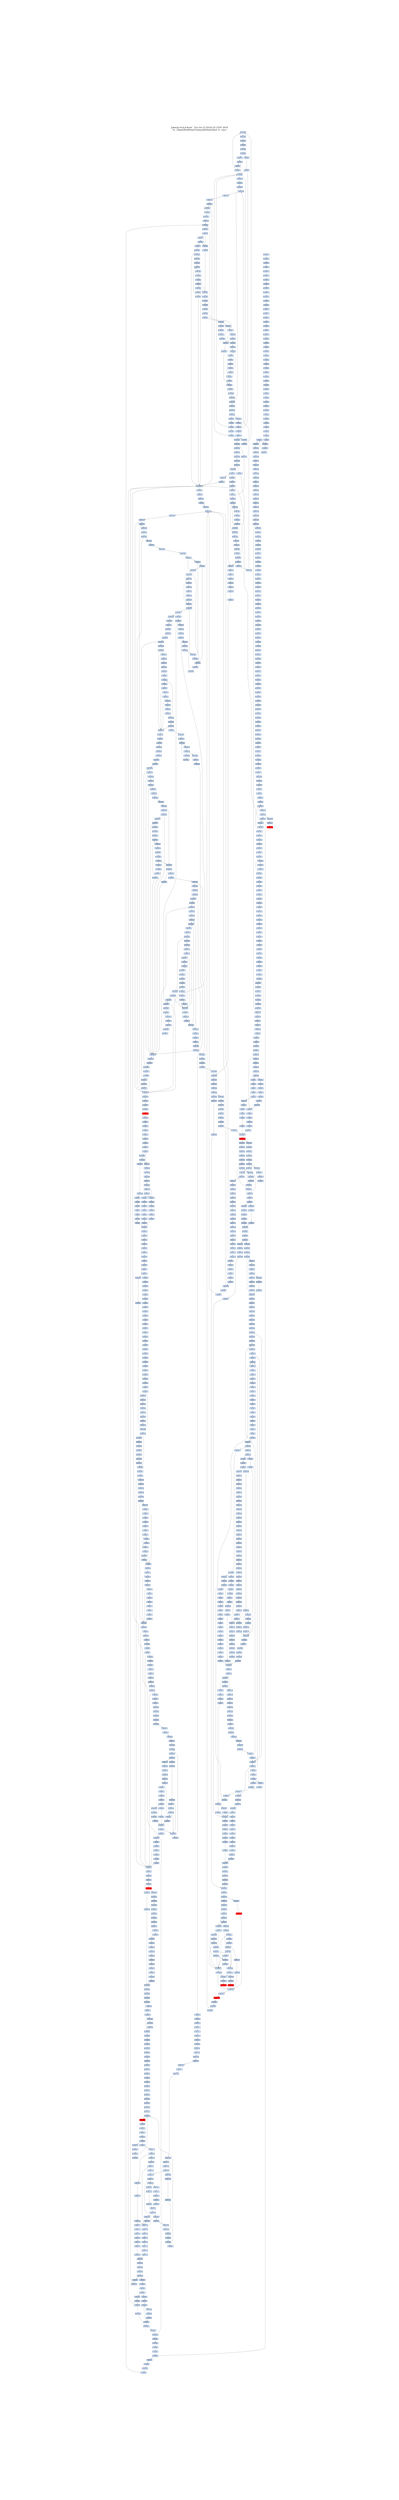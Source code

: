 digraph G {
node[shape=rectangle,style=filled,fillcolor=lightsteelblue,color=lightsteelblue]
bgcolor="transparent"
graph [label="Jakstab v0.8.4-devel   Tue Oct 22 03:02:22 CEST 2019\n-m ../Input/Real/linuxCommandsStatic/pwd -b --cpa i", labelloc=t, fontsize=35, pad=30]
"0x08079fe8"[label="0x08079fe8\n"];
"0x08079fe6"[label="0x08079fe6\n"];
"0x08079fe4"[label="0x08079fe4\n"];
"0x08079fe2"[label="0x08079fe2\n"];
"0x0804cfef"[label="0x0804cfef\n"];
"0x08079fee"[label="0x08079fee\n"];
"0x08079feb"[label="0x08079feb\n"];
"0x0804cfeb"[label="0x0804cfeb\n"];
"0x08079ff8"[label="0x08079ff8\n"];
"0x0804cff7"[label="0x0804cff7\n"];
"0x08079ff6"[label="0x08079ff6\n"];
"0x08079ff4"[label="0x08079ff4\n"];
"0x0804cff3"[label="0x0804cff3\n"];
"0x08079ff1"[label="0x08079ff1\n"];
"0x0807a000"[label="0x0807a000\n"];
"0x0804cffe"[label="0x0804cffe\n"];
"0x0804cfff"[label="0x0804cfff\n"];
"0x08079ffd"[label="0x08079ffd\n"];
"0x08079ffb"[label="0x08079ffb\n"];
"0x0804cffa"[label="0x0804cffa\n"];
"0x0807a008"[label="0x0807a008\n"];
"0x08053806"[label="0x08053806\n"];
"0x0804d007"[label="0x0804d007\n"];
"0x0807a006"[label="0x0807a006\n"];
"0x0807a003"[label="0x0807a003\n"];
"0x0804d004"[label="0x0804d004\n"];
"0x08053803"[label="0x08053803\n"];
"0x0807a010"[label="0x0807a010\n"];
"0x0804d00f"[label="0x0804d00f\n"];
"0x0807a00c"[label="0x0807a00c\n"];
"0x0804d00a"[label="0x0804d00a\n"];
"0x0804d015"[label="0x0804d015\n"];
"0x0807a014"[label="0x0807a014\n"];
"0x0804d011"[label="0x0804d011\n"];
"0x0804d01e"[label="0x0804d01e\n"];
"0x0807a01e"[label="0x0807a01e\n"];
"0x0807a01a"[label="0x0807a01a\n"];
"0x0804d01b"[label="0x0804d01b\n"];
"0x0804d026"[label="0x0804d026\n"];
"0x0807a026"[label="0x0807a026\n"];
"0x0804d021"[label="0x0804d021\n"];
"0x0804d023"[label="0x0804d023\n"];
"0x0807a022"[label="0x0807a022\n"];
"0x0804d02d"[label="0x0804d02d\n"];
"0x0807a030"[label="0x0807a030\n"];
"0x0804c830"[label="0x0804c830\n"];
"0x0804d029"[label="0x0804d029\n"];
"0x0807a02b"[label="0x0807a02b\n"];
"0x0804d036"[label="0x0804d036\n"];
"0x0807a035"[label="0x0807a035\n"];
"0x0804d038"[label="0x0804d038\n"];
"0x0804c831"[label="0x0804c831\n"];
"0x0807a033"[label="0x0807a033\n"];
"0x0804c832"[label="0x0804c832\n"];
"0x0804d033"[label="0x0804d033\n"];
"0x0804c833"[label="0x0804c833\n"];
"0x0804c834"[label="0x0804c834\n"];
"0x0804d03d"[label="0x0804d03d\n"];
"0x0807a03f"[label="0x0807a03f\n"];
"0x0804c83f"[label="0x0804c83f\n"];
"0x0807a03d"[label="0x0807a03d\n"];
"0x0804c839"[label="0x0804c839\n"];
"0x0807a03b"[label="0x0807a03b\n"];
"0x0807a039"[label="0x0807a039\n"];
"0x0804c845"[label="0x0804c845\n"];
"0x0804c847"[label="0x0804c847\n"];
"0x0807a046"[label="0x0807a046\n"];
"0x0804d047"[label="0x0804d047\n"];
"0x0807a042"[label="0x0807a042\n"];
"0x0804d043"[label="0x0804d043\n"];
"0x0804d04d"[label="0x0804d04d\n"];
"0x0807a04f"[label="0x0807a04f\n"];
"0x0804c850"[label="0x0804c850\n"];
"0x0807a04d"[label="0x0807a04d\n"];
"0x0804c049"[label="0x0804c049\n"];
"0x0804c84a"[label="0x0804c84a\n"];
"0x0804d04a"[label="0x0804d04a\n"];
"0x0804c04c"[label="0x0804c04c\n"];
"0x0807a058"[label="0x0807a058\n"];
"0x0804c856"[label="0x0804c856\n"];
"0x0807a055"[label="0x0807a055\n"];
"0x0804c858"[label="0x0804c858\n"];
"0x0804d052"[label="0x0804d052\n"];
"0x0807a051"[label="0x0807a051\n"];
"0x0807a060"[label="0x0807a060\n"];
"0x0807a05e"[label="0x0807a05e\n"];
"0x0804c85f"[label="0x0804c85f\n"];
"0x0804c85a"[label="0x0804c85a\n"];
"0x0807a05a"[label="0x0807a05a\n"];
"0x0804c866"[label="0x0804c866\n"];
"0x0807a065"[label="0x0807a065\n"];
"0x0804c861"[label="0x0804c861\n"];
"0x0804c864"[label="0x0804c864\n"];
"0x0804c86f"[label="0x0804c86f\n"];
"0x0807a06d"[label="0x0807a06d\n"];
"0x0804c869"[label="0x0804c869\n"];
"0x0804c86c"[label="0x0804c86c\n"];
"0x0807a069"[label="0x0807a069\n"];
"0x0804c875"[label="0x0804c875\n"];
"0x0807a076"[label="0x0807a076\n"];
"0x0804c878"[label="0x0804c878\n"];
"0x0804c872"[label="0x0804c872\n"];
"0x0807a072"[label="0x0807a072\n"];
"0x0804c87f"[label="0x0804c87f\n"];
"0x0807a07e"[label="0x0807a07e\n"];
"0x0804c87a"[label="0x0804c87a\n"];
"0x0807a07a"[label="0x0807a07a\n"];
"0x0804c87c"[label="0x0804c87c\n"];
"0x0804c886"[label="0x0804c886\n"];
"0x0807a086"[label="0x0807a086\n"];
"0x0804c882"[label="0x0804c882\n"];
"0x0807a082"[label="0x0807a082\n"];
"0x0804c884"[label="0x0804c884\n"];
"0x0804c88f"[label="0x0804c88f\n"];
"0x0807a08d"[label="0x0807a08d\n"];
"0x0804c889"[label="0x0804c889\n"];
"0x0807a08a"[label="0x0807a08a\n"];
"0x0804c898"[label="0x0804c898\n"];
"0x0804c891"[label="0x0804c891\n"];
"0x0807a091"[label="0x0807a091\n"];
"0x0804c89d"[label="0x0804c89d\n"];
"0x0807a09f"[label="0x0807a09f\n"];
"0x0804c89f"[label="0x0804c89f\n"];
"0x0804c89a"[label="0x0804c89a\n"];
"0x0807a0a7"[label="0x0807a0a7\n"];
"0x0804c8a8"[label="0x0804c8a8\n"];
"0x0804c8a2"[label="0x0804c8a2\n"];
"0x0804c8ae"[label="0x0804c8ae\n"];
"0x0807a0ac"[label="0x0807a0ac\n"];
"0x0804c8ac"[label="0x0804c8ac\n"];
"0x0804c8b5"[label="0x0804c8b5\n"];
"0x0807a0b7"[label="0x0807a0b7\n"];
"0x0804c8b7"[label="0x0804c8b7\n"];
"0x0807a0b3"[label="0x0807a0b3\n"];
"0x0804c8b3"[label="0x0804c8b3\n"];
"0x0807a0b1"[label="0x0807a0b1\n"];
"0x0804c8bd"[label="0x0804c8bd\n"];
"0x0807a0bf"[label="0x0807a0bf\n"];
"0x0804c8c0"[label="0x0804c8c0\n"];
"0x0807a0bb"[label="0x0807a0bb\n"];
"0x0804c8ba"[label="0x0804c8ba\n"];
"0x0807a0c8"[label="0x0807a0c8\n"];
"0x0804c8c6"[label="0x0804c8c6\n"];
"0x0807a0c6"[label="0x0807a0c6\n"];
"0x0807a0c4"[label="0x0807a0c4\n"];
"0x0804c8c3"[label="0x0804c8c3\n"];
"0x0807a0c1"[label="0x0807a0c1\n"];
"0x0807a0ce"[label="0x0807a0ce\n"];
"0x0807a0cb"[label="0x0807a0cb\n"];
"0x0804c8cc"[label="0x0804c8cc\n"];
"0x0807a0d8"[label="0x0807a0d8\n"];
"0x0807a0d6"[label="0x0807a0d6\n"];
"0x0804c8d7"[label="0x0804c8d7\n"];
"0x0807a0d4"[label="0x0807a0d4\n"];
"0x0804c8d2"[label="0x0804c8d2\n"];
"0x0804c8d4"[label="0x0804c8d4\n"];
"0x0807a0d1"[label="0x0807a0d1\n"];
"0x0807a0df"[label="0x0807a0df\n"];
"0x0804c8df"[label="0x0804c8df\n"];
"0x0804c8d9"[label="0x0804c8d9\n"];
"0x0807a0db"[label="0x0807a0db\n"];
"0x0804c8dc"[label="0x0804c8dc\n"];
"0x0804c8e5"[label="0x0804c8e5\n"];
"0x0809a0f0"[label="0x0809a0f0\n"];
"0x0807a0e2"[label="0x0807a0e2\n"];
"0x0804c8ef"[label="0x0804c8ef\n"];
"0x0804c8e9"[label="0x0804c8e9\n"];
"0x0807a0ea"[label="0x0807a0ea\n"];
"0x0809a0fa"[label="0x0809a0fa\n"];
"0x0804c8f6"[label="0x0804c8f6\n"];
"0x0807a0f6"[label="0x0807a0f6\n"];
"0x0804c8f8"[label="0x0804c8f8\n"];
"0x0807a0f1"[label="0x0807a0f1\n"];
"0x0809a0ff"[label="0x0809a0ff\n"];
"0x0804c8f4"[label="0x0804c8f4\n"];
"0x0809a0f1"[label="0x0809a0f1\n"];
"0x0809a0f6"[label="0x0809a0f6\n"];
"0x0807a0fc"[label="0x0807a0fc\n"];
"0x0804c8fa"[label="0x0804c8fa\n"];
"0x0807a0fa"[label="0x0807a0fa\n"];
"0x0804c8fc"[label="0x0804c8fc\n"];
"0x0804c905"[label="0x0804c905\n"];
"0x0809a109"[label="0x0809a109\n"];
"0x0804c907"[label="0x0804c907\n"];
"0x0804c902"[label="0x0804c902\n"];
"0x0807a102"[label="0x0807a102\n"];
"0x0809a10f"[label="0x0809a10f\n"];
"0x0807a110"[label="0x0807a110\n"];
"0x0804c90f"[label="0x0804c90f\n"];
"0x0809a105"[label="0x0809a105\n"];
"0x0804c90c"[label="0x0804c90c\n"];
"0x0809a107"[label="0x0809a107\n"];
"0x0807a118"[label="0x0807a118\n"];
"0x0804c915"[label="0x0804c915\n"];
"0x0809a119"[label="0x0809a119\n"];
"0x0804c917"[label="0x0804c917\n"];
"0x0809a11e"[label="0x0809a11e\n"];
"0x0804c912"[label="0x0804c912\n"];
"0x0809a111"[label="0x0809a111\n"];
"0x0804c91f"[label="0x0804c91f\n"];
"0x0809a114"[label="0x0809a114\n"];
"0x0807a11d"[label="0x0807a11d\n"];
"0x0809a113"[label="0x0809a113\n"];
"0x0804c919"[label="0x0804c919\n"];
"0x0809a118"[label="0x0809a118\n"];
"0x0804c928"[label="0x0804c928\n"];
"0x0804c923"[label="0x0804c923\n"];
"0x0807a121"[label="0x0807a121\n"];
"0x0807a130"[label="0x0807a130\n"];
"0x0804c92c"[label="0x0804c92c\n"];
"0x0807a137"[label="0x0807a137\n"];
"0x0807a133"[label="0x0807a133\n"];
"0x0807a132"[label="0x0807a132\n"];
"0x0807a131"[label="0x0807a131\n"];
"0x0804c934"[label="0x0804c934\n"];
"0x0804c93c"[label="0x0804c93c\n"];
"0x312d302e"[label="0x312d302e\n"];
"0x0804c941"[label="0x0804c941\n"];
"0x0804c949"[label="0x0804c949\n"];
"0x0804c954"[label="0x0804c954\n"];
"0x0804c95b"[label="0x0804c95b\n"];
"0x0804c966"[label="0x0804c966\n"];
"0x080a2970"[label="0x080a2970\n"];
"0x0804c970"[label="0x0804c970\n"];
"0x0804c969"[label="0x0804c969\n"];
"0x0804c96b"[label="0x0804c96b\n"];
"0x0804c975"[label="0x0804c975\n"];
"0x0804c977"[label="0x0804c977\n"];
"0x080a2979"[label="0x080a2979\n"];
"0x080a297f"[label="0x080a297f\n"];
"0x080a2973"[label="0x080a2973\n"];
"0x080a2974"[label="0x080a2974\n"];
"0x0804c97f"[label="0x0804c97f\n"];
"0x080a2971"[label="0x080a2971\n"];
"0x080a2972"[label="0x080a2972\n"];
"0x0804c979"[label="0x0804c979\n"];
"0x0804c97c"[label="0x0804c97c\n"];
"0x080a298c"[label="0x080a298c\n"];
"0x0804c988"[label="0x0804c988\n"];
"0x080a298a"[label="0x080a298a\n"];
"0x0804c981"[label="0x0804c981\n"];
"0x080a2990"[label="0x080a2990\n"];
"0x080a298e"[label="0x080a298e\n"];
"0x0804c984"[label="0x0804c984\n"];
"0x0804c98f"[label="0x0804c98f\n"];
"0x080a2982"[label="0x080a2982\n"];
"0x080a2986"[label="0x080a2986\n"];
"0x0804c98c"[label="0x0804c98c\n"];
"0x080a299b"[label="0x080a299b\n"];
"0x0804c995"[label="0x0804c995\n"];
"0x080a2999"[label="0x080a2999\n"];
"0x0804c998"[label="0x0804c998\n"];
"0x080a299f"[label="0x080a299f\n"];
"0x080a299d"[label="0x080a299d\n"];
"0x080a2993"[label="0x080a2993\n"];
"0x0804c99e"[label="0x0804c99e\n"];
"0x080a2997"[label="0x080a2997\n"];
"0x0804c99b"[label="0x0804c99b\n"];
"0x0804d1a5"[label="0x0804d1a5\n"];
"0x0804c9a6"[label="0x0804c9a6\n"];
"0x080a29a9"[label="0x080a29a9\n"];
"0x0804c9a1"[label="0x0804c9a1\n"];
"0x0804d1a2"[label="0x0804d1a2\n"];
"0x0804c9a4"[label="0x0804c9a4\n"];
"0x080a29ae"[label="0x080a29ae\n"];
"0x0807a1b0"[label="0x0807a1b0\n"];
"0x080a29a1"[label="0x080a29a1\n"];
"0x080a29a7"[label="0x080a29a7\n"];
"0x0804c9a9"[label="0x0804c9a9\n"];
"0x0804c9ac"[label="0x0804c9ac\n"];
"0x0804c9b6"[label="0x0804c9b6\n"];
"0x080a29ba"[label="0x080a29ba\n"];
"0x0807a1b4"[label="0x0807a1b4\n"];
"0x0804c9b1"[label="0x0804c9b1\n"];
"0x080a29c0"[label="0x080a29c0\n"];
"0x0807a1b3"[label="0x0807a1b3\n"];
"0x080a29bd"[label="0x080a29bd\n"];
"0x0807a1b2"[label="0x0807a1b2\n"];
"0x0804c9b4"[label="0x0804c9b4\n"];
"0x0807a1b1"[label="0x0807a1b1\n"];
"0x080a29b4"[label="0x080a29b4\n"];
"0x0807a1bf"[label="0x0807a1bf\n"];
"0x080a29b1"[label="0x080a29b1\n"];
"0x0804c9c0"[label="0x0804c9c0\n"];
"0x0804c9b9"[label="0x0804c9b9\n"];
"0x080a29b6"[label="0x080a29b6\n"];
"0x0807a1b9"[label="0x0807a1b9\n"];
"0x0804c9c5"[label="0x0804c9c5\n"];
"0x080a29cc"[label="0x080a29cc\n"];
"0x080a29ca"[label="0x080a29ca\n"];
"0x0804c9c2"[label="0x0804c9c2\n"];
"0x0807a1c2"[label="0x0807a1c2\n"];
"0x080a29ce"[label="0x080a29ce\n"];
"0x0804c9cd"[label="0x0804c9cd\n"];
"0x080a29c2"[label="0x080a29c2\n"];
"0x0804c9d0"[label="0x0804c9d0\n"];
"0x0807a1cd"[label="0x0807a1cd\n"];
"0x0804c9c9"[label="0x0804c9c9\n"];
"0x080a29c8"[label="0x080a29c8\n"];
"0x0807a1c9"[label="0x0807a1c9\n"];
"0x080a29c6"[label="0x080a29c6\n"];
"0x080a29db"[label="0x080a29db\n"];
"0x080a29dc"[label="0x080a29dc\n"];
"0x0807a1d7"[label="0x0807a1d7\n"];
"0x080a29d9"[label="0x080a29d9\n"];
"0x080a29df"[label="0x080a29df\n"];
"0x080a29e0"[label="0x080a29e0\n"];
"0x0804c9d2"[label="0x0804c9d2\n"];
"0x0807a1d3"[label="0x0807a1d3\n"];
"0x080a29dd"[label="0x080a29dd\n"];
"0x080a29de"[label="0x080a29de\n"];
"0x080a29d4"[label="0x080a29d4\n"];
"0x0807a1dd"[label="0x0807a1dd\n"];
"0x0804c9e0"[label="0x0804c9e0\n"];
"0x080a29d2"[label="0x080a29d2\n"];
"0x0804c9d9"[label="0x0804c9d9\n"];
"0x080a29d7"[label="0x080a29d7\n"];
"0x0807a1db"[label="0x0807a1db\n"];
"0x0807a1d9"[label="0x0807a1d9\n"];
"0x0804c9e6"[label="0x0804c9e6\n"];
"0x080a29ea"[label="0x080a29ea\n"];
"0x080a29ef"[label="0x080a29ef\n"];
"0x0807a1e3"[label="0x0807a1e3\n"];
"0x0804c9e4"[label="0x0804c9e4\n"];
"0x0804c9ed"[label="0x0804c9ed\n"];
"0x080499ee"[label="0x080499ee\n"];
"0x0807a1ef"[label="0x0807a1ef\n"];
"0x080a29e2"[label="0x080a29e2\n"];
"0x0804c9f0"[label="0x0804c9f0\n"];
"0x0807a1e9"[label="0x0807a1e9\n"];
"0x080499f5"[label="0x080499f5\n",fillcolor="red"];
"0x0804c9f6"[label="0x0804c9f6\n"];
"0x0807a1f7"[label="0x0807a1f7\n"];
"0x080a29fc"[label="0x080a29fc\n"];
"0x080a29fa"[label="0x080a29fa\n"];
"0x0807a1f5"[label="0x0807a1f5\n"];
"0x080499f1"[label="0x080499f1\n"];
"0x080499f2"[label="0x080499f2\n"];
"0x080a2a00"[label="0x080a2a00\n"];
"0x0804c9f3"[label="0x0804c9f3\n"];
"0x0804c9fd"[label="0x0804c9fd\n"];
"0x0804c9fe"[label="0x0804c9fe\n"];
"0x0804c9ff"[label="0x0804c9ff\n"];
"0x0804ca00"[label="0x0804ca00\n",fillcolor="red"];
"0x080a29f8"[label="0x080a29f8\n"];
"0x0807a1fb"[label="0x0807a1fb\n"];
"0x080a29f5"[label="0x080a29f5\n"];
"0x0804c9fc"[label="0x0804c9fc\n"];
"0x080a2a0c"[label="0x080a2a0c\n"];
"0x0804ca07"[label="0x0804ca07\n"];
"0x0807a205"[label="0x0807a205\n"];
"0x080a2a0a"[label="0x080a2a0a\n"];
"0x0804ca01"[label="0x0804ca01\n"];
"0x080a2a10"[label="0x080a2a10\n"];
"0x0804ca04"[label="0x0804ca04\n"];
"0x0807a201"[label="0x0807a201\n"];
"0x0807a20f"[label="0x0807a20f\n"];
"0x080a2a04"[label="0x080a2a04\n"];
"0x0804ca0f"[label="0x0804ca0f\n"];
"0x080a2a07"[label="0x080a2a07\n"];
"0x0807a20b"[label="0x0807a20b\n"];
"0x0804ca0a"[label="0x0804ca0a\n"];
"0x0807a209"[label="0x0807a209\n"];
"0x0804ca0c"[label="0x0804ca0c\n"];
"0x0807a217"[label="0x0807a217\n"];
"0x080a2a19"[label="0x080a2a19\n"];
"0x0804ca18"[label="0x0804ca18\n"];
"0x0807a215"[label="0x0807a215\n"];
"0x0804ca11"[label="0x0804ca11\n"];
"0x080a2a20"[label="0x080a2a20\n"];
"0x0804ca13"[label="0x0804ca13\n"];
"0x0804ca1e"[label="0x0804ca1e\n"];
"0x0807a21d"[label="0x0807a21d\n"];
"0x0807a219"[label="0x0807a219\n"];
"0x080a2a16"[label="0x080a2a16\n"];
"0x080a2a2c"[label="0x080a2a2c\n"];
"0x0807a227"[label="0x0807a227\n"];
"0x080a2a29"[label="0x080a2a29\n"];
"0x0807a223"[label="0x0807a223\n"];
"0x080a2a2d"[label="0x080a2a2d\n"];
"0x0804ca23"[label="0x0804ca23\n"];
"0x080a2a23"[label="0x080a2a23\n"];
"0x0804ca2e"[label="0x0804ca2e\n"];
"0x0807a22d"[label="0x0807a22d\n"];
"0x0804ca30"[label="0x0804ca30\n"];
"0x080a2a27"[label="0x080a2a27\n"];
"0x0804ca29"[label="0x0804ca29\n"];
"0x0804ca2b"[label="0x0804ca2b\n"];
"0x0807a238"[label="0x0807a238\n"];
"0x0804ca37"[label="0x0804ca37\n"];
"0x080a2a39"[label="0x080a2a39\n"];
"0x0804ca33"[label="0x0804ca33\n"];
"0x080a2a3d"[label="0x080a2a3d\n"];
"0x0807a231"[label="0x0807a231\n"];
"0x0807a240"[label="0x0807a240\n"];
"0x080a2a33"[label="0x080a2a33\n"];
"0x080a2a31"[label="0x080a2a31\n"];
"0x080a2a37"[label="0x080a2a37\n"];
"0x0807a23c"[label="0x0807a23c\n"];
"0x0804ca3a"[label="0x0804ca3a\n"];
"0x0804ca3c"[label="0x0804ca3c\n"];
"0x080a2a4b"[label="0x080a2a4b\n"];
"0x0804ca45"[label="0x0804ca45\n"];
"0x0807a246"[label="0x0807a246\n"];
"0x0804ca48"[label="0x0804ca48\n"];
"0x080a2a4f"[label="0x080a2a4f\n"];
"0x0804ca42"[label="0x0804ca42\n"];
"0x080a2a4d"[label="0x080a2a4d\n"];
"0x080a2a43"[label="0x080a2a43\n"];
"0x080a2a41"[label="0x080a2a41\n"];
"0x0804ca4f"[label="0x0804ca4f\n"];
"0x080a2a42"[label="0x080a2a42\n"];
"0x0807a24b"[label="0x0807a24b\n"];
"0x080a2a48"[label="0x080a2a48\n"];
"0x0804ca4a"[label="0x0804ca4a\n"];
"0x0807a257"[label="0x0807a257\n"];
"0x0807a255"[label="0x0807a255\n"];
"0x080a2a5a"[label="0x080a2a5a\n"];
"0x080a2a5f"[label="0x080a2a5f\n"];
"0x0807a251"[label="0x0807a251\n"];
"0x0804ca54"[label="0x0804ca54\n"];
"0x0804ca5d"[label="0x0804ca5d\n"];
"0x0807a25f"[label="0x0807a25f\n"];
"0x080a2a51"[label="0x080a2a51\n"];
"0x0804ca5a"[label="0x0804ca5a\n"];
"0x0807a25b"[label="0x0807a25b\n"];
"0x080a2a55"[label="0x080a2a55\n"];
"0x0807a267"[label="0x0807a267\n"];
"0x080a2a70"[label="0x080a2a70\n"];
"0x0804ca63"[label="0x0804ca63\n"];
"0x0807a261"[label="0x0807a261\n"];
"0x0804ca6e"[label="0x0804ca6e\n"];
"0x080a2a61"[label="0x080a2a61\n"];
"0x0804ca69"[label="0x0804ca69\n"];
"0x080a2a67"[label="0x080a2a67\n"];
"0x0807a26b"[label="0x0807a26b\n"];
"0x0804ca6c"[label="0x0804ca6c\n"];
"0x080a2a7b"[label="0x080a2a7b\n"];
"0x0807a275"[label="0x0807a275\n"];
"0x0804ca71"[label="0x0804ca71\n"];
"0x080a2a80"[label="0x080a2a80\n"];
"0x080a2a7d"[label="0x080a2a7d\n"];
"0x0804ca74"[label="0x0804ca74\n"];
"0x0807a271"[label="0x0807a271\n"];
"0x0804ca7d"[label="0x0804ca7d\n"];
"0x080a2a74"[label="0x080a2a74\n"];
"0x080a2a72"[label="0x080a2a72\n"];
"0x0807a27d"[label="0x0807a27d\n"];
"0x0804ca80"[label="0x0804ca80\n"];
"0x0807a27b"[label="0x0807a27b\n"];
"0x0804ca7a"[label="0x0804ca7a\n"];
"0x080a2a78"[label="0x080a2a78\n"];
"0x0807a279"[label="0x0807a279\n"];
"0x0804ca85"[label="0x0804ca85\n"];
"0x0807a287"[label="0x0807a287\n"];
"0x080a2a8c"[label="0x080a2a8c\n"];
"0x080a2a8a"[label="0x080a2a8a\n"];
"0x080a2a90"[label="0x080a2a90\n"];
"0x0807a283"[label="0x0807a283\n"];
"0x080a2a8e"[label="0x080a2a8e\n"];
"0x080a2a83"[label="0x080a2a83\n"];
"0x0807a290"[label="0x0807a290\n"];
"0x0804ca8e"[label="0x0804ca8e\n"];
"0x080a2a87"[label="0x080a2a87\n"];
"0x0807a28b"[label="0x0807a28b\n"];
"0x080a2a85"[label="0x080a2a85\n"];
"0x0804ca8c"[label="0x0804ca8c\n"];
"0x080a2a9b"[label="0x080a2a9b\n"];
"0x0804ca91"[label="0x0804ca91\n"];
"0x080a2a9f"[label="0x080a2a9f\n"];
"0x0807a294"[label="0x0807a294\n"];
"0x080a2a94"[label="0x080a2a94\n"];
"0x0807a29d"[label="0x0807a29d\n"];
"0x0804caa0"[label="0x0804caa0\n"];
"0x080a2a98"[label="0x080a2a98\n"];
"0x0807a299"[label="0x0807a299\n"];
"0x0807a2a8"[label="0x0807a2a8\n"];
"0x0804caa5"[label="0x0804caa5\n"];
"0x080a2aac"[label="0x080a2aac\n"];
"0x0807a2a3"[label="0x0807a2a3\n"];
"0x080a2aae"[label="0x080a2aae\n"];
"0x0804caad"[label="0x0804caad\n"];
"0x080a2aa1"[label="0x080a2aa1\n"];
"0x0804cab0"[label="0x0804cab0\n"];
"0x0807a2ad"[label="0x0807a2ad\n"];
"0x080a2aa7"[label="0x080a2aa7\n"];
"0x0804caaa"[label="0x0804caaa\n"];
"0x0804caab"[label="0x0804caab\n"];
"0x0804caac"[label="0x0804caac\n"];
"0x0804cab6"[label="0x0804cab6\n"];
"0x0807a2b7"[label="0x0807a2b7\n"];
"0x080a2ab9"[label="0x080a2ab9\n"];
"0x080a2ac0"[label="0x080a2ac0\n"];
"0x0807a2b2"[label="0x0807a2b2\n"];
"0x0804cabe"[label="0x0804cabe\n"];
"0x080a2ab4"[label="0x080a2ab4\n"];
"0x080a2ab1"[label="0x080a2ab1\n"];
"0x0807a2bd"[label="0x0807a2bd\n"];
"0x0804caba"[label="0x0804caba\n"];
"0x0807a2b9"[label="0x0807a2b9\n"];
"0x0804cabc"[label="0x0804cabc\n"];
"0x080a2ab6"[label="0x080a2ab6\n"];
"0x080a2acb"[label="0x080a2acb\n"];
"0x0807a2c7"[label="0x0807a2c7\n"];
"0x080a2ad0"[label="0x080a2ad0\n"];
"0x0807a2c2"[label="0x0807a2c2\n"];
"0x0804cacd"[label="0x0804cacd\n"];
"0x080a2ac3"[label="0x080a2ac3\n"];
"0x0804cac9"[label="0x0804cac9\n"];
"0x0807a2cc"[label="0x0807a2cc\n"];
"0x080a2ac8"[label="0x080a2ac8\n"];
"0x080a2ac6"[label="0x080a2ac6\n"];
"0x0804cad8"[label="0x0804cad8\n"];
"0x0807a2d5"[label="0x0807a2d5\n"];
"0x080a2ae0"[label="0x080a2ae0\n"];
"0x0804cad3"[label="0x0804cad3\n"];
"0x0807a2d1"[label="0x0807a2d1\n"];
"0x0807a2e0"[label="0x0807a2e0\n"];
"0x080a2ad3"[label="0x080a2ad3\n"];
"0x0804cadf"[label="0x0804cadf\n"];
"0x0807a2db"[label="0x0807a2db\n"];
"0x080a2ad8"[label="0x080a2ad8\n"];
"0x0804cae6"[label="0x0804cae6\n"];
"0x0807a2e5"[label="0x0807a2e5\n"];
"0x080a2aee"[label="0x080a2aee\n"];
"0x080a2ae4"[label="0x080a2ae4\n"];
"0x0807a2ef"[label="0x0807a2ef\n"];
"0x0807a2eb"[label="0x0807a2eb\n"];
"0x080a2ae6"[label="0x080a2ae6\n"];
"0x0807a2e9"[label="0x0807a2e9\n"];
"0x0804caec"[label="0x0804caec\n"];
"0x080a2afb"[label="0x080a2afb\n"];
"0x0807a2f7"[label="0x0807a2f7\n"];
"0x080a2af9"[label="0x080a2af9\n"];
"0x0804caf7"[label="0x0804caf7\n"];
"0x0807a2f5"[label="0x0807a2f5\n"];
"0x0804caf3"[label="0x0804caf3\n"];
"0x080a2afe"[label="0x080a2afe\n"];
"0x0807a2f1"[label="0x0807a2f1\n"];
"0x080a2af3"[label="0x080a2af3\n"];
"0x0807a300"[label="0x0807a300\n"];
"0x0804caff"[label="0x0804caff\n"];
"0x0804caf9"[label="0x0804caf9\n"];
"0x0807a2f9"[label="0x0807a2f9\n"];
"0x080a2b0b"[label="0x080a2b0b\n"];
"0x0807a308"[label="0x0807a308\n"];
"0x080a2b09"[label="0x080a2b09\n"];
"0x0804cb07"[label="0x0804cb07\n"];
"0x0807a306"[label="0x0807a306\n"];
"0x080a2b0a"[label="0x080a2b0a\n"];
"0x0804cb01"[label="0x0804cb01\n"];
"0x080a2b10"[label="0x080a2b10\n"];
"0x0807a303"[label="0x0807a303\n"];
"0x0804cb04"[label="0x0804cb04\n"];
"0x080a2b03"[label="0x080a2b03\n"];
"0x0807a30f"[label="0x0807a30f\n"];
"0x0804cb0e"[label="0x0804cb0e\n"];
"0x080a2b01"[label="0x080a2b01\n"];
"0x0804cb0f"[label="0x0804cb0f\n"];
"0x0804cb09"[label="0x0804cb09\n"];
"0x080a2b08"[label="0x080a2b08\n"];
"0x080a2b05"[label="0x080a2b05\n"];
"0x0804cb0b"[label="0x0804cb0b\n"];
"0x080a2b06"[label="0x080a2b06\n"];
"0x080a2b1c"[label="0x080a2b1c\n"];
"0x0804cb17"[label="0x0804cb17\n"];
"0x080a2b1a"[label="0x080a2b1a\n"];
"0x080a2b20"[label="0x080a2b20\n"];
"0x0804cb14"[label="0x0804cb14\n"];
"0x0807a311"[label="0x0807a311\n",fillcolor="red"];
"0x08079b20"[label="0x08079b20\n"];
"0x080a2b14"[label="0x080a2b14\n"];
"0x080a2b17"[label="0x080a2b17\n"];
"0x0804cb1b"[label="0x0804cb1b\n"];
"0x08079b28"[label="0x08079b28\n"];
"0x080a2b2b"[label="0x080a2b2b\n"];
"0x0804cb26"[label="0x0804cb26\n"];
"0x08079b26"[label="0x08079b26\n"];
"0x0804cb21"[label="0x0804cb21\n"];
"0x08079b23"[label="0x08079b23\n"];
"0x080a2b30"[label="0x080a2b30\n"];
"0x0804cb24"[label="0x0804cb24\n"];
"0x0804cb2e"[label="0x0804cb2e\n"];
"0x08079b2e"[label="0x08079b2e\n"];
"0x0804cb30"[label="0x0804cb30\n"];
"0x08079b2c"[label="0x08079b2c\n"];
"0x080a2b28"[label="0x080a2b28\n"];
"0x08079b2b"[label="0x08079b2b\n"];
"0x0804cb2c"[label="0x0804cb2c\n"];
"0x0804cb35"[label="0x0804cb35\n"];
"0x08079b38"[label="0x08079b38\n"];
"0x08079b35"[label="0x08079b35\n"];
"0x08079b33"[label="0x08079b33\n"];
"0x080a2b3d"[label="0x080a2b3d\n"];
"0x08079b31"[label="0x08079b31\n"];
"0x0807a340"[label="0x0807a340\n"];
"0x08079b3f"[label="0x08079b3f\n"];
"0x0804cb3e"[label="0x0804cb3e\n"];
"0x0807a33e"[label="0x0807a33e\n"];
"0x08079b3d"[label="0x08079b3d\n"];
"0x0804cb40"[label="0x0804cb40\n"];
"0x080a2b38"[label="0x080a2b38\n"];
"0x0807a33b"[label="0x0807a33b\n"];
"0x0804cb3b"[label="0x0804cb3b\n"];
"0x08079b3a"[label="0x08079b3a\n"];
"0x08079b48"[label="0x08079b48\n"];
"0x0807a348"[label="0x0807a348\n"];
"0x0804cb46"[label="0x0804cb46\n"];
"0x0807a344"[label="0x0807a344\n"];
"0x08079b42"[label="0x08079b42\n"];
"0x0807a342"[label="0x0807a342\n"];
"0x08079b41"[label="0x08079b41\n"];
"0x0804cb44"[label="0x0804cb44\n"];
"0x08079b4f"[label="0x08079b4f\n"];
"0x08079b4d"[label="0x08079b4d\n"];
"0x0804cb50"[label="0x0804cb50\n"];
"0x0807a34d"[label="0x0807a34d\n"];
"0x0804cb4a"[label="0x0804cb4a\n"];
"0x08079b4b"[label="0x08079b4b\n"];
"0x0804cb56"[label="0x0804cb56\n"];
"0x08079b57"[label="0x08079b57\n"];
"0x0807a355"[label="0x0807a355\n"];
"0x0804cb58"[label="0x0804cb58\n"];
"0x08079b54"[label="0x08079b54\n"];
"0x0804cb52"[label="0x0804cb52\n"];
"0x0807a353"[label="0x0807a353\n"];
"0x08079b52"[label="0x08079b52\n"];
"0x0807a351"[label="0x0807a351\n"];
"0x08079b60"[label="0x08079b60\n"];
"0x0804cb5d"[label="0x0804cb5d\n"];
"0x0807a360"[label="0x0807a360\n"];
"0x08079b5e"[label="0x08079b5e\n"];
"0x08079b5b"[label="0x08079b5b\n"];
"0x0807a35b"[label="0x0807a35b\n"];
"0x08079b59"[label="0x08079b59\n"];
"0x0804cb66"[label="0x0804cb66\n"];
"0x08079b66"[label="0x08079b66\n"];
"0x0804cb68"[label="0x0804cb68\n"];
"0x08079b63"[label="0x08079b63\n"];
"0x0804cb63"[label="0x0804cb63\n"];
"0x0804cb6d"[label="0x0804cb6d\n"];
"0x08079b70"[label="0x08079b70\n"];
"0x0807a36c"[label="0x0807a36c\n"];
"0x08079b6b"[label="0x08079b6b\n",fillcolor="red"];
"0x08079b6a"[label="0x08079b6a\n"];
"0x08079b78"[label="0x08079b78\n"];
"0x0804cb76"[label="0x0804cb76\n"];
"0x0804cb78"[label="0x0804cb78\n"];
"0x08079b73"[label="0x08079b73\n",fillcolor="red"];
"0x0804cb73"[label="0x0804cb73\n"];
"0x0807a371"[label="0x0807a371\n"];
"0x08079b80"[label="0x08079b80\n"];
"0x08079b7f"[label="0x08079b7f\n"];
"0x0804cb80"[label="0x0804cb80\n"];
"0x08079b7d"[label="0x08079b7d\n"];
"0x0807a37d"[label="0x0807a37d\n"];
"0x0804cb7a"[label="0x0804cb7a\n"];
"0x08079b7a"[label="0x08079b7a\n"];
"0x0804cb88"[label="0x0804cb88\n"];
"0x0807a382"[label="0x0807a382\n"];
"0x08079b90"[label="0x08079b90\n"];
"0x0807a38e"[label="0x0807a38e\n"];
"0x0804cb90"[label="0x0804cb90\n"];
"0x08079b96"[label="0x08079b96\n"];
"0x08079b93"[label="0x08079b93\n"];
"0x0807a393"[label="0x0807a393\n"];
"0x0804cb93"[label="0x0804cb93\n"];
"0x08079b91"[label="0x08079b91\n"];
"0x08079ba0"[label="0x08079ba0\n"];
"0x0807a39f"[label="0x0807a39f\n"];
"0x0804cb9f"[label="0x0804cb9f\n"];
"0x08079b9c"[label="0x08079b9c\n"];
"0x0804cb99"[label="0x0804cb99\n"];
"0x08079b9a"[label="0x08079b9a\n"];
"0x0804cba5"[label="0x0804cba5\n"];
"0x08079ba7"[label="0x08079ba7\n"];
"0x0807a3a4"[label="0x0807a3a4\n"];
"0x08079ba2"[label="0x08079ba2\n"];
"0x08079bb0"[label="0x08079bb0\n"];
"0x08079bab"[label="0x08079bab\n",fillcolor="red"];
"0x08079baa"[label="0x08079baa\n"];
"0x0804cbab"[label="0x0804cbab\n"];
"0x0804cbb6"[label="0x0804cbb6\n"];
"0x08079bb6"[label="0x08079bb6\n"];
"0x0804cbb8"[label="0x0804cbb8\n"];
"0x08079bb5"[label="0x08079bb5\n"];
"0x0804cbb1"[label="0x0804cbb1\n"];
"0x0807a3b4"[label="0x0807a3b4\n"];
"0x08079bb3"[label="0x08079bb3\n"];
"0x0804cbb4"[label="0x0804cbb4\n"];
"0x08079bbf"[label="0x08079bbf\n"];
"0x0804cbba"[label="0x0804cbba\n"];
"0x08079bbb"[label="0x08079bbb\n"];
"0x0804cbbc"[label="0x0804cbbc\n"];
"0x0807a3b9"[label="0x0807a3b9\n"];
"0x08079bc6"[label="0x08079bc6\n"];
"0x0804cbc1"[label="0x0804cbc1\n"];
"0x08079bc3"[label="0x08079bc3\n"];
"0x0804cbc4"[label="0x0804cbc4\n"];
"0x0804cbcd"[label="0x0804cbcd\n"];
"0x0807a3ce"[label="0x0807a3ce\n"];
"0x08079bcc"[label="0x08079bcc\n"];
"0x0804cbc9"[label="0x0804cbc9\n"];
"0x08079bca"[label="0x08079bca\n"];
"0x0807a3c9"[label="0x0807a3c9\n"];
"0x0804cbd6"[label="0x0804cbd6\n"];
"0x08079bd5"[label="0x08079bd5\n",fillcolor="red"];
"0x08079bd4"[label="0x08079bd4\n"];
"0x0804cbd3"[label="0x0804cbd3\n"];
"0x08079bd1"[label="0x08079bd1\n"];
"0x0807a3dc"[label="0x0807a3dc\n"];
"0x0804cbd9"[label="0x0804cbd9\n"];
"0x0804cbdb"[label="0x0804cbdb\n"];
"0x0804cbe5"[label="0x0804cbe5\n"];
"0x0804cbe7"[label="0x0804cbe7\n"];
"0x0804cbe2"[label="0x0804cbe2\n"];
"0x0807a3e1"[label="0x0807a3e1\n"];
"0x0807a3ed"[label="0x0807a3ed\n"];
"0x0804cbeb"[label="0x0804cbeb\n"];
"0x0804cbf8"[label="0x0804cbf8\n"];
"0x0804cbf1"[label="0x0804cbf1\n"];
"0x0807a3f2"[label="0x0807a3f2\n"];
"0x08079c00"[label="0x08079c00\n"];
"0x0807a3fe"[label="0x0807a3fe\n"];
"0x0804cc00"[label="0x0804cc00\n"];
"0x0804cbfc"[label="0x0804cbfc\n"];
"0x08079c07"[label="0x08079c07\n"];
"0x0804cc06"[label="0x0804cc06\n"];
"0x0804cc08"[label="0x0804cc08\n"];
"0x0807a403"[label="0x0807a403\n"];
"0x08079c02"[label="0x08079c02\n"];
"0x08079c01"[label="0x08079c01\n"];
"0x08079c0f"[label="0x08079c0f\n"];
"0x0807a40f"[label="0x0807a40f\n"];
"0x08079c0e"[label="0x08079c0e\n"];
"0x0804cc0f"[label="0x0804cc0f\n"];
"0x08079c0d"[label="0x08079c0d\n"];
"0x0804cc0b"[label="0x0804cc0b\n"];
"0x08079c18"[label="0x08079c18\n"];
"0x0804cc15"[label="0x0804cc15\n"];
"0x0807a414"[label="0x0807a414\n"];
"0x0804cc11"[label="0x0804cc11\n"];
"0x08079c12"[label="0x08079c12\n"];
"0x0804cc14"[label="0x0804cc14\n"];
"0x0807a420"[label="0x0807a420\n"];
"0x08079c1e"[label="0x08079c1e\n"];
"0x0804cc20"[label="0x0804cc20\n"];
"0x0804fc20"[label="0x0804fc20\n"];
"0x08079c1c"[label="0x08079c1c\n"];
"0x0804cc1b"[label="0x0804cc1b\n"];
"0x0804cc1c"[label="0x0804cc1c\n"];
"0x08079c26"[label="0x08079c26\n"];
"0x0807a425"[label="0x0807a425\n"];
"0x0804cc21"[label="0x0804cc21\n"];
"0x08079c24"[label="0x08079c24\n"];
"0x0804fc21"[label="0x0804fc21\n"];
"0x08079c22"[label="0x08079c22\n"];
"0x0804cc23"[label="0x0804cc23\n"];
"0x08079c2b"[label="0x08079c2b\n"];
"0x0807a436"[label="0x0807a436\n"];
"0x08079c35"[label="0x08079c35\n"];
"0x0807a434"[label="0x0807a434\n"];
"0x08079c33"[label="0x08079c33\n"];
"0x0807a431"[label="0x0807a431\n"];
"0x08079c31"[label="0x08079c31\n"];
"0x08079c40"[label="0x08079c40\n"];
"0x0807a43e"[label="0x0807a43e\n"];
"0x0807a43c"[label="0x0807a43c\n"];
"0x08079c3a"[label="0x08079c3a\n"];
"0x0807a43a"[label="0x0807a43a\n"];
"0x0807a447"[label="0x0807a447\n"];
"0x08079c46"[label="0x08079c46\n"];
"0x08079c44"[label="0x08079c44\n"];
"0x0807a443"[label="0x0807a443\n"];
"0x0807a441"[label="0x0807a441\n"];
"0x0807a450"[label="0x0807a450\n"];
"0x08079c50"[label="0x08079c50\n"];
"0x0807a44d"[label="0x0807a44d\n"];
"0x08079c4c"[label="0x08079c4c\n"];
"0x08079c54"[label="0x08079c54\n"];
"0x0807a454"[label="0x0807a454\n"];
"0x0807a453"[label="0x0807a453\n"];
"0x08079c52"[label="0x08079c52\n"];
"0x0807a452"[label="0x0807a452\n"];
"0x0807a451"[label="0x0807a451\n"];
"0x08079c5e"[label="0x08079c5e\n"];
"0x08079c5a"[label="0x08079c5a\n"];
"0x08079c68"[label="0x08079c68\n"];
"0x08079c65"[label="0x08079c65\n"];
"0x08079c62"[label="0x08079c62\n"];
"0x08079c70"[label="0x08079c70\n"];
"0x08079c6e"[label="0x08079c6e\n"];
"0x08079c78"[label="0x08079c78\n"];
"0x08079c76"[label="0x08079c76\n"];
"0x08079c80"[label="0x08079c80\n"];
"0x08079c88"[label="0x08079c88\n"];
"0x08079c85"[label="0x08079c85\n"];
"0x08079c83"[label="0x08079c83\n"];
"0x08079c8f"[label="0x08079c8f\n"];
"0x08079c8d"[label="0x08079c8d\n"];
"0x08079c95"[label="0x08079c95\n"];
"0x08079c93"[label="0x08079c93\n"];
"0x08079c91"[label="0x08079c91\n"];
"0x08079ca0"[label="0x08079ca0\n"];
"0x08079c9e"[label="0x08079c9e\n"];
"0x08079c9b"[label="0x08079c9b\n"];
"0x08079ca8"[label="0x08079ca8\n"];
"0x08079ca4"[label="0x08079ca4\n"];
"0x08079cae"[label="0x08079cae\n"];
"0x08079caa"[label="0x08079caa\n"];
"0x08079cb7"[label="0x08079cb7\n"];
"0x08079cb4"[label="0x08079cb4\n"];
"0x08079cc0"[label="0x08079cc0\n"];
"0x08079cbd"[label="0x08079cbd\n"];
"0x08079cb9"[label="0x08079cb9\n"];
"0x08079cc6"[label="0x08079cc6\n"];
"0x08079cd0"[label="0x08079cd0\n"];
"0x08079ccc"[label="0x08079ccc\n"];
"0x08079ccb"[label="0x08079ccb\n"];
"0x08079cd7"[label="0x08079cd7\n"];
"0x08079cd5"[label="0x08079cd5\n"];
"0x08079cd3"[label="0x08079cd3\n"];
"0x08079cde"[label="0x08079cde\n"];
"0x08079cdb"[label="0x08079cdb\n"];
"0x08079cd9"[label="0x08079cd9\n"];
"0x08079ce8"[label="0x08079ce8\n"];
"0x08079ce6"[label="0x08079ce6\n"];
"0x08079ce4"[label="0x08079ce4\n"];
"0x08079ce1"[label="0x08079ce1\n"];
"0x08079ceb"[label="0x08079ceb\n"];
"0x08079cf7"[label="0x08079cf7\n"];
"0x08079cf5"[label="0x08079cf5\n"];
"0x08079cf1"[label="0x08079cf1\n"];
"0x08079cfd"[label="0x08079cfd\n"];
"0x0804d4f9"[label="0x0804d4f9\n"];
"0x08079cfb"[label="0x08079cfb\n"];
"0x0804d4fc"[label="0x0804d4fc\n"];
"0x08079d05"[label="0x08079d05\n"];
"0x08079d01"[label="0x08079d01\n"];
"0x08079d10"[label="0x08079d10\n"];
"0x08079d0c"[label="0x08079d0c\n"];
"0x08079d0b"[label="0x08079d0b\n"];
"0x08079d18"[label="0x08079d18\n"];
"0x08079d15"[label="0x08079d15\n"];
"0x08079d13"[label="0x08079d13\n"];
"0x08079d20"[label="0x08079d20\n"];
"0x08079d1c"[label="0x08079d1c\n"];
"0x08079d1a"[label="0x08079d1a\n"];
"0x08079d27"[label="0x08079d27\n"];
"0x08079d24"[label="0x08079d24\n"];
"0x08079d2f"[label="0x08079d2f\n"];
"0x08079d2d"[label="0x08079d2d\n"];
"0x08079d2b"[label="0x08079d2b\n"];
"0x08079d29"[label="0x08079d29\n"];
"0x08079d37"[label="0x08079d37\n"];
"0x08079d35"[label="0x08079d35\n"];
"0x08079d33"[label="0x08079d33\n"];
"0x08079d31"[label="0x08079d31\n"];
"0x08079d40"[label="0x08079d40\n"];
"0x08079d48"[label="0x08079d48\n"];
"0x08079d46"[label="0x08079d46\n"];
"0x08079d44"[label="0x08079d44\n"];
"0x08079d42"[label="0x08079d42\n"];
"0x08079d4e"[label="0x08079d4e\n"];
"0x08079d4b"[label="0x08079d4b\n"];
"0x08079d58"[label="0x08079d58\n"];
"0x08079d56"[label="0x08079d56\n"];
"0x08079d54"[label="0x08079d54\n"];
"0x08079d51"[label="0x08079d51\n"];
"0x08079d60"[label="0x08079d60\n"];
"0x08079d5c"[label="0x08079d5c\n"];
"0x08079d5a"[label="0x08079d5a\n"];
"0x08079d66"[label="0x08079d66\n"];
"0x08079d63"[label="0x08079d63\n"];
"0x08099d70"[label="0x08099d70\n"];
"0x08079d6f"[label="0x08079d6f\n"];
"0x08079d6b"[label="0x08079d6b\n"];
"0x08079d69"[label="0x08079d69\n"];
"0x08079d77"[label="0x08079d77\n"];
"0x08079d73"[label="0x08079d73\n"];
"0x08079d7f"[label="0x08079d7f\n"];
"0x08099d75"[label="0x08099d75\n"];
"0x08079d79"[label="0x08079d79\n"];
"0x08079d86"[label="0x08079d86\n",fillcolor="red"];
"0x08079d85"[label="0x08079d85\n"];
"0x08079d84"[label="0x08079d84\n"];
"0x08079d83"[label="0x08079d83\n"];
"0x08079d82"[label="0x08079d82\n"];
"0x08079d90"[label="0x08079d90\n"];
"0x08079d98"[label="0x08079d98\n"];
"0x08079d96"[label="0x08079d96\n"];
"0x08079d94"[label="0x08079d94\n"];
"0x0807bda0"[label="0x0807bda0\n"];
"0x08079d9f"[label="0x08079d9f\n"];
"0x08079d9d"[label="0x08079d9d\n"];
"0x08079d9b"[label="0x08079d9b\n"];
"0x08079da7"[label="0x08079da7\n"];
"0x08079da4"[label="0x08079da4\n"];
"0x08079da2"[label="0x08079da2\n"];
"0x08079daf"[label="0x08079daf\n"];
"0x08079dab"[label="0x08079dab\n"];
"0x08079db6"[label="0x08079db6\n"];
"0x080acdc0"[label="0x080acdc0\n"];
"0x08079dbf"[label="0x08079dbf\n"];
"0x08079dbb"[label="0x08079dbb\n"];
"0x080acdcb"[label="0x080acdcb\n"];
"0x080acdcf"[label="0x080acdcf\n"];
"0x08079dc3"[label="0x08079dc3\n"];
"0x080acdc3"[label="0x080acdc3\n"];
"0x08079dd0"[label="0x08079dd0\n"];
"0x080acdc4"[label="0x080acdc4\n"];
"0x080acdc1"[label="0x080acdc1\n"];
"0x080acdc2"[label="0x080acdc2\n"];
"0x080acdc7"[label="0x080acdc7\n"];
"0x080acddb"[label="0x080acddb\n"];
"0x080acdd9"[label="0x080acdd9\n"];
"0x08079dd6"[label="0x08079dd6\n"];
"0x08079dd4"[label="0x08079dd4\n"];
"0x080acddd"[label="0x080acddd\n"];
"0x08079dd2"[label="0x08079dd2\n"];
"0x080acdd3"[label="0x080acdd3\n"];
"0x08079dde"[label="0x08079dde\n"];
"0x08079ddc"[label="0x08079ddc\n"];
"0x080acdd7"[label="0x080acdd7\n"];
"0x08079dda"[label="0x08079dda\n"];
"0x080acde9"[label="0x080acde9\n"];
"0x08079de6"[label="0x08079de6\n"];
"0x080acdf0"[label="0x080acdf0\n"];
"0x08079de2"[label="0x08079de2\n"];
"0x080acdee"[label="0x080acdee\n"];
"0x080acde3"[label="0x080acde3\n"];
"0x080acde7"[label="0x080acde7\n"];
"0x08079dec"[label="0x08079dec\n"];
"0x080acde5"[label="0x080acde5\n"];
"0x08079de9"[label="0x08079de9\n"];
"0x080acdfc"[label="0x080acdfc\n"];
"0x08079df6"[label="0x08079df6\n"];
"0x080acdfa"[label="0x080acdfa\n"];
"0x08079df4"[label="0x08079df4\n"];
"0x080ace00"[label="0x080ace00\n"];
"0x08079df2"[label="0x08079df2\n"];
"0x080acdfe"[label="0x080acdfe\n"];
"0x080acdf4"[label="0x080acdf4\n"];
"0x08079dff"[label="0x08079dff\n"];
"0x080acdf2"[label="0x080acdf2\n"];
"0x080acdf8"[label="0x080acdf8\n"];
"0x08079dfb"[label="0x08079dfb\n"];
"0x080acdf6"[label="0x080acdf6\n"];
"0x080ace0b"[label="0x080ace0b\n"];
"0x08079e07"[label="0x08079e07\n"];
"0x080ace09"[label="0x080ace09\n"];
"0x080ace0a"[label="0x080ace0a\n"];
"0x08079e03"[label="0x08079e03\n"];
"0x080ace10"[label="0x080ace10\n"];
"0x080ace04"[label="0x080ace04\n"];
"0x080ace02"[label="0x080ace02\n"];
"0x08079e0d"[label="0x08079e0d\n"];
"0x080ace07"[label="0x080ace07\n"];
"0x080ace08"[label="0x080ace08\n"];
"0x08079e0b"[label="0x08079e0b\n"];
"0x08079e09"[label="0x08079e09\n"];
"0x08079e18"[label="0x08079e18\n"];
"0x08079e16"[label="0x08079e16\n"];
"0x080ace1a"[label="0x080ace1a\n"];
"0x08079e14"[label="0x08079e14\n"];
"0x080ace20"[label="0x080ace20\n"];
"0x08079e11"[label="0x08079e11\n"];
"0x08079e20"[label="0x08079e20\n"];
"0x080ace14"[label="0x080ace14\n"];
"0x08079e1e"[label="0x08079e1e\n"];
"0x080ace12"[label="0x080ace12\n"];
"0x080ace17"[label="0x080ace17\n"];
"0x08079e1c"[label="0x08079e1c\n"];
"0x08079e1a"[label="0x08079e1a\n"];
"0x08079e28"[label="0x08079e28\n"];
"0x080ace2b"[label="0x080ace2b\n"];
"0x080ace29"[label="0x080ace29\n"];
"0x080ace2f"[label="0x080ace2f\n"];
"0x08079e22"[label="0x08079e22\n"];
"0x08079e30"[label="0x08079e30\n"];
"0x08079e2e"[label="0x08079e2e\n"];
"0x080ace22"[label="0x080ace22\n"];
"0x08079e2c"[label="0x08079e2c\n"];
"0x080ace27"[label="0x080ace27\n"];
"0x08079e2a"[label="0x08079e2a\n"];
"0x080ace3b"[label="0x080ace3b\n"];
"0x08079e36"[label="0x08079e36\n"];
"0x080ace39"[label="0x080ace39\n"];
"0x08079e33"[label="0x08079e33\n"];
"0x080ace3d"[label="0x080ace3d\n"];
"0x08079e40"[label="0x08079e40\n"];
"0x080ace33"[label="0x080ace33\n"];
"0x08079e3e"[label="0x08079e3e\n"];
"0x080ace31"[label="0x080ace31\n"];
"0x08079e3c"[label="0x08079e3c\n"];
"0x080ace35"[label="0x080ace35\n"];
"0x08079e39"[label="0x08079e39\n"];
"0x080ace4b"[label="0x080ace4b\n"];
"0x080ace49"[label="0x080ace49\n"];
"0x08079e45"[label="0x08079e45\n"];
"0x080ace4f"[label="0x080ace4f\n"];
"0x08079e43"[label="0x08079e43\n"];
"0x080ace43"[label="0x080ace43\n"];
"0x08079e50"[label="0x08079e50\n"];
"0x080ace41"[label="0x080ace41\n"];
"0x08079e4e"[label="0x08079e4e\n"];
"0x080ace47"[label="0x080ace47\n"];
"0x080ace45"[label="0x080ace45\n"];
"0x08079e4a"[label="0x08079e4a\n"];
"0x080ace5b"[label="0x080ace5b\n"];
"0x08079e58"[label="0x08079e58\n"];
"0x080ace59"[label="0x080ace59\n"];
"0x080ace5f"[label="0x080ace5f\n"];
"0x08079e54"[label="0x08079e54\n"];
"0x08079e52"[label="0x08079e52\n"];
"0x080ace53"[label="0x080ace53\n"];
"0x08079e5f"[label="0x08079e5f\n"];
"0x0804ce5f"[label="0x0804ce5f\n"];
"0x080ace51"[label="0x080ace51\n"];
"0x080ace57"[label="0x080ace57\n"];
"0x08079e5b"[label="0x08079e5b\n"];
"0x080ace55"[label="0x080ace55\n"];
"0x0804ce65"[label="0x0804ce65\n"];
"0x080ace6b"[label="0x080ace6b\n"];
"0x08079e68"[label="0x08079e68\n"];
"0x080ace69"[label="0x080ace69\n"];
"0x0804ce68"[label="0x0804ce68\n"];
"0x080ace6f"[label="0x080ace6f\n"];
"0x08079e64"[label="0x08079e64\n"];
"0x080ace6d"[label="0x080ace6d\n"];
"0x080ace63"[label="0x080ace63\n"];
"0x08079e70"[label="0x08079e70\n"];
"0x0804ce6e"[label="0x0804ce6e\n"];
"0x0807a66e"[label="0x0807a66e\n"];
"0x080ace61"[label="0x080ace61\n"];
"0x080ace67"[label="0x080ace67\n"];
"0x08079e69"[label="0x08079e69\n"];
"0x0807a678"[label="0x0807a678\n"];
"0x080ace7c"[label="0x080ace7c\n"];
"0x08079e76"[label="0x08079e76\n"];
"0x080ace7a"[label="0x080ace7a\n"];
"0x0804ce71"[label="0x0804ce71\n"];
"0x08079e73"[label="0x08079e73\n"];
"0x0807a672"[label="0x0807a672\n"];
"0x0804ce73"[label="0x0804ce73\n"];
"0x080ace7e"[label="0x080ace7e\n"];
"0x080ace73"[label="0x080ace73\n"];
"0x08079e7f"[label="0x08079e7f\n"];
"0x0804ce7f"[label="0x0804ce7f\n"];
"0x080ace71"[label="0x080ace71\n"];
"0x08079e7d"[label="0x08079e7d\n"];
"0x0804ce79"[label="0x0804ce79\n"];
"0x080ace77"[label="0x080ace77\n"];
"0x08079e7b"[label="0x08079e7b\n"];
"0x080ace75"[label="0x080ace75\n"];
"0x08079e79"[label="0x08079e79\n"];
"0x08079e88"[label="0x08079e88\n"];
"0x0804ce85"[label="0x0804ce85\n"];
"0x080ace90"[label="0x080ace90\n"];
"0x08079e83"[label="0x08079e83\n"];
"0x08079e81"[label="0x08079e81\n"];
"0x080ace83"[label="0x080ace83\n"];
"0x0804ce8d"[label="0x0804ce8d\n"];
"0x08079e8f"[label="0x08079e8f\n"];
"0x080ace84"[label="0x080ace84\n"];
"0x080ace81"[label="0x080ace81\n"];
"0x080ace82"[label="0x080ace82\n"];
"0x08079e8d"[label="0x08079e8d\n"];
"0x0804ce89"[label="0x0804ce89\n"];
"0x080ace85"[label="0x080ace85\n"];
"0x080ace9b"[label="0x080ace9b\n"];
"0x080ace9c"[label="0x080ace9c\n"];
"0x080ace99"[label="0x080ace99\n"];
"0x08079e96"[label="0x08079e96\n"];
"0x0804ce98"[label="0x0804ce98\n"];
"0x080ace9a"[label="0x080ace9a\n"];
"0x0804ce91"[label="0x0804ce91\n"];
"0x08079e94"[label="0x08079e94\n"];
"0x080acea0"[label="0x080acea0\n"];
"0x080ace9d"[label="0x080ace9d\n"];
"0x08079e91"[label="0x08079e91\n"];
"0x0804ce94"[label="0x0804ce94\n"];
"0x080ace94"[label="0x080ace94\n"];
"0x08079e9e"[label="0x08079e9e\n"];
"0x080ace92"[label="0x080ace92\n"];
"0x08079e9d"[label="0x08079e9d\n"];
"0x0804ce99"[label="0x0804ce99\n"];
"0x08079e9a"[label="0x08079e9a\n"];
"0x080ace96"[label="0x080ace96\n"];
"0x08079ea7"[label="0x08079ea7\n"];
"0x080aceaa"[label="0x080aceaa\n"];
"0x080aceaf"[label="0x080aceaf\n"];
"0x080aceb0"[label="0x080aceb0\n"];
"0x08079ea2"[label="0x08079ea2\n"];
"0x080acead"[label="0x080acead\n"];
"0x080aceae"[label="0x080aceae\n"];
"0x0807aeb0"[label="0x0807aeb0\n"];
"0x080acea4"[label="0x080acea4\n"];
"0x08079eae"[label="0x08079eae\n"];
"0x080acea2"[label="0x080acea2\n"];
"0x08079eab"[label="0x08079eab\n"];
"0x080acea8"[label="0x080acea8\n"];
"0x080acea6"[label="0x080acea6\n"];
"0x0807aeb7"[label="0x0807aeb7\n"];
"0x080acebc"[label="0x080acebc\n"];
"0x080aceba"[label="0x080aceba\n"];
"0x08079eb3"[label="0x08079eb3\n"];
"0x080acec0"[label="0x080acec0\n"];
"0x0807aeb2"[label="0x0807aeb2\n"];
"0x08079eb1"[label="0x08079eb1\n"];
"0x080acebe"[label="0x080acebe\n"];
"0x0807aeb1"[label="0x0807aeb1\n"];
"0x0807aec0"[label="0x0807aec0\n"];
"0x08079ebf"[label="0x08079ebf\n"];
"0x080aceb1"[label="0x080aceb1\n"];
"0x0807aebd"[label="0x0807aebd\n"];
"0x08079ebd"[label="0x08079ebd\n"];
"0x080aceb8"[label="0x080aceb8\n"];
"0x08079eb9"[label="0x08079eb9\n"];
"0x08079ec8"[label="0x08079ec8\n"];
"0x0807aec8"[label="0x0807aec8\n"];
"0x0807aec6"[label="0x0807aec6\n"];
"0x080aced0"[label="0x080aced0\n"];
"0x08079ec2"[label="0x08079ec2\n"];
"0x0807aed0"[label="0x0807aed0\n"];
"0x08079ed0"[label="0x08079ed0\n"];
"0x0807aecf"[label="0x0807aecf\n"];
"0x080acec2"[label="0x080acec2\n"];
"0x0807aecc"[label="0x0807aecc\n"];
"0x080acec7"[label="0x080acec7\n"];
"0x0807aeca"[label="0x0807aeca\n"];
"0x08079ec9"[label="0x08079ec9\n"];
"0x0807aed8"[label="0x0807aed8\n"];
"0x08079ed8"[label="0x08079ed8\n"];
"0x08079ed5"[label="0x08079ed5\n"];
"0x0807aed1"[label="0x0807aed1\n"];
"0x08079ee0"[label="0x08079ee0\n"];
"0x080aced4"[label="0x080aced4\n"];
"0x08079ede"[label="0x08079ede\n"];
"0x080aced2"[label="0x080aced2\n"];
"0x08079edb"[label="0x08079edb\n"];
"0x08079ee8"[label="0x08079ee8\n"];
"0x08079ee4"[label="0x08079ee4\n"];
"0x08079eef"[label="0x08079eef\n"];
"0x08079eed"[label="0x08079eed\n"];
"0x08079eea"[label="0x08079eea\n"];
"0x08079ef7"[label="0x08079ef7\n"];
"0x08079ef5"[label="0x08079ef5\n"];
"0x08079ef1"[label="0x08079ef1\n"];
"0x08079efb"[label="0x08079efb\n"];
"0x08079f08"[label="0x08079f08\n"];
"0x08079f05"[label="0x08079f05\n"];
"0x08079f01"[label="0x08079f01\n"];
"0x08077710"[label="0x08077710\n"];
"0x08079f0f"[label="0x08079f0f\n"];
"0x08079f0d"[label="0x08079f0d\n"];
"0x08079f17"[label="0x08079f17\n"];
"0x08079f15"[label="0x08079f15\n"];
"0x08077714"[label="0x08077714\n"];
"0x08077713"[label="0x08077713\n"];
"0x08079f13"[label="0x08079f13\n"];
"0x08077712"[label="0x08077712\n"];
"0x08077711"[label="0x08077711\n"];
"0x08079f11"[label="0x08079f11\n"];
"0x08079f20"[label="0x08079f20\n"];
"0x0807771f"[label="0x0807771f\n"];
"0x08079f1c"[label="0x08079f1c\n"];
"0x08079f1b"[label="0x08079f1b\n"];
"0x08077719"[label="0x08077719\n"];
"0x08079f19"[label="0x08079f19\n"];
"0x08077728"[label="0x08077728\n"];
"0x08079f28"[label="0x08079f28\n"];
"0x08079f23"[label="0x08079f23\n"];
"0x08077722"[label="0x08077722\n"];
"0x0804cf24"[label="0x0804cf24\n"];
"0x08079f30"[label="0x08079f30\n"];
"0x0804cf2d"[label="0x0804cf2d\n"];
"0x0807772f"[label="0x0807772f\n"];
"0x08079f2e"[label="0x08079f2e\n"];
"0x08048730"[label="0x08048730\n"];
"0x08079f2c"[label="0x08079f2c\n"];
"0x0807772c"[label="0x0807772c\n"];
"0x0804cf2a"[label="0x0804cf2a\n"];
"0x08079f2a"[label="0x08079f2a\n"];
"0x0804cf2c"[label="0x0804cf2c\n"];
"0x08048735"[label="0x08048735\n"];
"0x08079f38"[label="0x08079f38\n"];
"0x0804cf38"[label="0x0804cf38\n"];
"0x08048738"[label="0x08048738\n"];
"0x08079f34"[label="0x08079f34\n"];
"0x08048732"[label="0x08048732\n"];
"0x08077733"[label="0x08077733\n"];
"0x08079f32"[label="0x08079f32\n"];
"0x08048733"[label="0x08048733\n"];
"0x0804cf33"[label="0x0804cf33\n"];
"0x08077731"[label="0x08077731\n"];
"0x08077740"[label="0x08077740\n"];
"0x08079f3e"[label="0x08079f3e\n"];
"0x0804cf3f"[label="0x0804cf3f\n"];
"0x08048740"[label="0x08048740\n"];
"0x0807773d"[label="0x0807773d\n"];
"0x0804cf40"[label="0x0804cf40\n"];
"0x08079f3c"[label="0x08079f3c\n"];
"0x08048739"[label="0x08048739\n"];
"0x0804cf39"[label="0x0804cf39\n"];
"0x0807773b"[label="0x0807773b\n"];
"0x0804873a"[label="0x0804873a\n"];
"0x0804873b"[label="0x0804873b\n"];
"0x08077739"[label="0x08077739\n"];
"0x08077747"[label="0x08077747\n"];
"0x08048746"[label="0x08048746\n"];
"0x08079f46"[label="0x08079f46\n"];
"0x08077742"[label="0x08077742\n"];
"0x08079f42"[label="0x08079f42\n"];
"0x0804874d"[label="0x0804874d\n"];
"0x0807774e"[label="0x0807774e\n"];
"0x0807774c"[label="0x0807774c\n"];
"0x08079f4b"[label="0x08079f4b\n"];
"0x0807774a"[label="0x0807774a\n"];
"0x0804874c"[label="0x0804874c\n"];
"0x08077758"[label="0x08077758\n"];
"0x08048755"[label="0x08048755\n"];
"0x08048756"[label="0x08048756\n"];
"0x08077756"[label="0x08077756\n"];
"0x08079f55"[label="0x08079f55\n"];
"0x08077754"[label="0x08077754\n"];
"0x08048753"[label="0x08048753\n"];
"0x08077751"[label="0x08077751\n"];
"0x08048754"[label="0x08048754\n"];
"0x0804875d"[label="0x0804875d\n"];
"0x0807775f"[label="0x0807775f\n"];
"0x08079f5f"[label="0x08079f5f\n"];
"0x0807775c"[label="0x0807775c\n"];
"0x0807775a"[label="0x0807775a\n"];
"0x08079f5a"[label="0x08079f5a\n"];
"0x0804875c"[label="0x0804875c\n"];
"0x08048766"[label="0x08048766\n"];
"0x08079f65"[label="0x08079f65\n"];
"0x08077763"[label="0x08077763\n"];
"0x08079f63"[label="0x08079f63\n"];
"0x08048763"[label="0x08048763\n"];
"0x08077761"[label="0x08077761\n"];
"0x08079f61"[label="0x08079f61\n"];
"0x08077770"[label="0x08077770\n"];
"0x08079f6e"[label="0x08079f6e\n"];
"0x08048770"[label="0x08048770\n"];
"0x08079f6b"[label="0x08079f6b\n"];
"0x08077769"[label="0x08077769\n"];
"0x08079f69"[label="0x08079f69\n"];
"0x08077778"[label="0x08077778\n"];
"0x08079f76"[label="0x08079f76\n"];
"0x08077775"[label="0x08077775\n"];
"0x08079f72"[label="0x08079f72\n"];
"0x08077780"[label="0x08077780\n"];
"0x0807777e"[label="0x0807777e\n"];
"0x08079f7e"[label="0x08079f7e\n"];
"0x08048780"[label="0x08048780\n"];
"0x0807777d"[label="0x0807777d\n"];
"0x0807777c"[label="0x0807777c\n"];
"0x08079f7c"[label="0x08079f7c\n"];
"0x0807777b"[label="0x0807777b\n"];
"0x0807777a"[label="0x0807777a\n"];
"0x08079f87"[label="0x08079f87\n"];
"0x08077786"[label="0x08077786\n"];
"0x08077785"[label="0x08077785\n"];
"0x08079f84"[label="0x08079f84\n"];
"0x08077783"[label="0x08077783\n"];
"0x08048783"[label="0x08048783\n",fillcolor="red"];
"0x08077790"[label="0x08077790\n"];
"0x08079f8f"[label="0x08079f8f\n"];
"0x0807778e"[label="0x0807778e\n"];
"0x08079f8d"[label="0x08079f8d\n"];
"0x0807778b"[label="0x0807778b\n"];
"0x08079f98"[label="0x08079f98\n"];
"0x08077798"[label="0x08077798\n"];
"0x08077797"[label="0x08077797\n"];
"0x08077795"[label="0x08077795\n"];
"0x08077792"[label="0x08077792\n"];
"0x080777a0"[label="0x080777a0\n"];
"0x08079f9f"[label="0x08079f9f\n"];
"0x08079f9c"[label="0x08079f9c\n"];
"0x0807779b"[label="0x0807779b\n"];
"0x08079f9a"[label="0x08079f9a\n"];
"0x0807779a"[label="0x0807779a\n"];
"0x08077799"[label="0x08077799\n"];
"0x08079fa8"[label="0x08079fa8\n"];
"0x080777a6"[label="0x080777a6\n"];
"0x08079fa6"[label="0x08079fa6\n"];
"0x080777a4"[label="0x080777a4\n"];
"0x08079fa3"[label="0x08079fa3\n"];
"0x080777a2"[label="0x080777a2\n"];
"0x08079fb0"[label="0x08079fb0\n"];
"0x08079fac"[label="0x08079fac\n"];
"0x080777a9"[label="0x080777a9\n"];
"0x08079fb6"[label="0x08079fb6\n"];
"0x08079fb4"[label="0x08079fb4\n"];
"0x08079fc0"[label="0x08079fc0\n"];
"0x08079fb9"[label="0x08079fb9\n"];
"0x08079fc7"[label="0x08079fc7\n"];
"0x08079fc5"[label="0x08079fc5\n"];
"0x08079fc2"[label="0x08079fc2\n"];
"0x08079fd0"[label="0x08079fd0\n"];
"0x08079fce"[label="0x08079fce\n"];
"0x08079fc9"[label="0x08079fc9\n"];
"0x08079fd8"[label="0x08079fd8\n"];
"0x08079fd6"[label="0x08079fd6\n"];
"0x08079fd4"[label="0x08079fd4\n"];
"0x08079fd2"[label="0x08079fd2\n"];
"0x08079fe0"[label="0x08079fe0\n"];
"0x0804cb1b" -> "0x0804cb21" [color="#000000"];
"0x080ace41" -> "0x080ace43" [color="#000000"];
"0x08079ede" -> "0x08079ee0" [color="#000000"];
"0x0804c864" -> "0x0804c866" [color="#000000"];
"0x080a29ae" -> "0x080a29b1" [color="#000000"];
"0x0809a114" -> "0x08077747" [color="#000000"];
"0x080a2a74" -> "0x080a2a78" [color="#000000"];
"0x0807a0c8" -> "0x0807a0cb" [color="#000000"];
"0x08079c31" -> "0x08079c33" [color="#000000"];
"0x080a2a98" -> "0x080a2a9b" [color="#000000"];
"0x0807aeb1" -> "0x0807aeb2" [color="#000000"];
"0x08079b7f" -> "0x08079b80" [color="#000000"];
"0x08077786" -> "0x0809a0f0" [color="#000000"];
"0x08079c8d" -> "0x08079c8f" [color="#000000"];
"0x08079ff4" -> "0x08079ff6" [color="#000000"];
"0x0804c99e" -> "0x0804c9a1" [color="#000000"];
"0x0804cb63" -> "0x0804cb66" [color="#000000"];
"0x080a2a0a" -> "0x080a2a0c" [color="#000000"];
"0x0807a344" -> "0x0807a348" [color="#000000"];
"0x080ace12" -> "0x080ace90" [color="#000000"];
"0x08079f20" -> "0x08079f23" [color="#000000"];
"0x0804d004" -> "0x0804d007" [color="#000000"];
"0x0804cb44" -> "0x0804cb46" [color="#000000"];
"0x08079e54" -> "0x08079e58" [color="#000000"];
"0x0807a217" -> "0x0807a219" [color="#000000"];
"0x0809a0fa" -> "0x080499f2" [color="#000000"];
"0x0804c981" -> "0x0804c984" [color="#000000"];
"0x0804c830" -> "0x0804c831" [color="#000000"];
"0x0804c8d4" -> "0x0804c8d7" [color="#000000"];
"0x0804c89f" -> "0x0804c8a2" [color="#000000"];
"0x0804ca3c" -> "0x0804ca42" [color="#000000"];
"0x0804ca37" -> "0x0804ca3a" [color="#000000"];
"0x08079d4b" -> "0x08079d4e" [color="#000000"];
"0x0807a66e" -> "0x0807a672" [color="#000000"];
"0x08079fc7" -> "0x0807a02b" [color="#000000"];
"0x0804cb04" -> "0x0804cb07" [color="#000000"];
"0x0804cc0f" -> "0x0804cc11" [color="#000000"];
"0x0807a137" -> "0x080499f2" [color="#000000"];
"0x08079feb" -> "0x08079fee" [color="#000000"];
"0x08079d15" -> "0x08079d18" [color="#000000"];
"0x0804c8f6" -> "0x0804c8f8" [color="#000000"];
"0x0804c8ba" -> "0x0804c8bd" [color="#000000"];
"0x08079dbf" -> "0x08079dc3" [color="#000000"];
"0x0807772c" -> "0x0807772f" [color="#000000"];
"0x080a29f8" -> "0x080a29fa" [color="#000000"];
"0x080ace7a" -> "0x080ace7c" [color="#000000"];
"0x08079fc2" -> "0x08079fc5" [color="#000000"];
"0x080ace0a" -> "0x080ace0b" [color="#000000"];
"0x0807a1ef" -> "0x0807a1f5" [color="#000000"];
"0x080acec0" -> "0x080acec2" [color="#000000"];
"0x08079cde" -> "0x08079ce1" [color="#000000"];
"0x080a2a43" -> "0x080acdc0" [color="#000000"];
"0x0804cb09" -> "0x0804cb01" [color="#000000"];
"0x0804ca7a" -> "0x0804ca7d" [color="#000000"];
"0x08079ceb" -> "0x08079e7f" [color="#000000"];
"0x080a2ad0" -> "0x080a2ad3" [color="#000000"];
"0x0804c858" -> "0x0804c85a" [color="#000000"];
"0x0804c969" -> "0x0804c96b" [color="#000000"];
"0x08079bc3" -> "0x08079bc6" [color="#000000"];
"0x080a2b1a" -> "0x080a2b30" [color="#000000"];
"0x0804c9d0" -> "0x0804c9a1" [color="#000000"];
"0x08079e9a" -> "0x08079e9d" [color="#000000"];
"0x0804ca80" -> "0x0804c8e5" [color="#000000"];
"0x080a2997" -> "0x080a2999" [color="#000000"];
"0x08077785" -> "0x08077786" [color="#000000"];
"0x0804c928" -> "0x0804c92c" [color="#000000"];
"0x08079cf7" -> "0x08079cfb" [color="#000000"];
"0x0807a0f1" -> "0x0807a055" [color="#000000"];
"0x0809a107" -> "0x0809a109" [color="#000000"];
"0x0804d052" -> "0x0804cbc9" [color="#000000"];
"0x08079fe6" -> "0x08079ffd" [color="#000000"];
"0x080a2a78" -> "0x080a2a7b" [color="#000000"];
"0x0807a3dc" -> "0x0807a3e1" [color="#000000"];
"0x0807a07a" -> "0x0807a07e" [color="#000000"];
"0x0804c87c" -> "0x0804c87f" [color="#000000"];
"0x0804c9b1" -> "0x0804c9b4" [color="#000000"];
"0x08077722" -> "0x08077728" [color="#000000"];
"0x0804c8b5" -> "0x0804c8b7" [color="#000000"];
"0x08079bb0" -> "0x08079bb3" [color="#000000"];
"0x08079b3d" -> "0x08079b3f" [color="#000000"];
"0x0804d029" -> "0x0804d02d" [color="#000000"];
"0x08079b52" -> "0x08079b41" [color="#000000"];
"0x0809a0ff" -> "0x0809a105" [color="#000000"];
"0x0804c8df" -> "0x0804c8e5" [color="#000000"];
"0x0807a0e2" -> "0x0807a0ea" [color="#000000"];
"0x08079e52" -> "0x08079e54" [color="#000000"];
"0x08079fc7" -> "0x08079fc9" [color="#000000"];
"0x0807a360" -> "0x0807a36c" [color="#000000"];
"0x08079b91" -> "0x08079b93" [color="#000000"];
"0x0807a0c6" -> "0x0807a0c8" [color="#000000"];
"0x0804ca2b" -> "0x0804ca2e" [color="#000000"];
"0x08079d37" -> "0x08079d48" [color="#000000"];
"0x08079da2" -> "0x08079d60" [color="#000000"];
"0x0807a2ad" -> "0x0807a2b2" [color="#000000"];
"0x08079d13" -> "0x08079d60" [color="#000000"];
"0x0804c934" -> "0x0804c93c" [color="#000000"];
"0x0807a11d" -> "0x0807a121" [color="#000000"];
"0x08079ec9" -> "0x08079ed0" [color="#000000"];
"0x080a2a83" -> "0x080a2a85" [color="#000000"];
"0x0804cc0b" -> "0x0804cc0f" [color="#000000"];
"0x08079c68" -> "0x08079df2" [color="#000000"];
"0x0804cb35" -> "0x0804cb3b" [color="#000000"];
"0x08079d63" -> "0x08079d66" [color="#000000"];
"0x08079b23" -> "0x08079b26" [color="#000000"];
"0x080ace5f" -> "0x080ace61" [color="#000000"];
"0x0804c9c5" -> "0x0804c9c9" [color="#000000"];
"0x0807a0ac" -> "0x0807a0b1" [color="#000000"];
"0x0807a131" -> "0x0807a132" [color="#000000"];
"0x0804ce65" -> "0x0804ce68" [color="#000000"];
"0x0807a03b" -> "0x0807a03d" [color="#000000"];
"0x0804c8c6" -> "0x0804c8cc" [color="#000000"];
"0x0804c84a" -> "0x0804ca18" [color="#000000"];
"0x08079c18" -> "0x08079c1c" [color="#000000"];
"0x08079d86" -> "0x0804cb6d" [color="#000000"];
"0x0804caba" -> "0x0804cabc" [color="#000000"];
"0x08079e20" -> "0x08079e22" [color="#000000"];
"0x08079c70" -> "0x08079df2" [color="#000000"];
"0x0804cf3f" -> "0x0804cf40" [color="#000000"];
"0x08079cc0" -> "0x08079cc6" [color="#000000"];
"0x0804c93c" -> "0x0804c941" [color="#000000"];
"0x0804ca29" -> "0x0804ca2b" [color="#000000"];
"0x08079e8d" -> "0x08079e8f" [color="#000000"];
"0x08079f38" -> "0x08079f3c" [color="#000000"];
"0x0804cb2c" -> "0x0804cb2e" [color="#000000"];
"0x08079c50" -> "0x08079c52" [color="#000000"];
"0x080a2a61" -> "0x080a2a67" [color="#000000"];
"0x080aceba" -> "0x080acebc" [color="#000000"];
"0x0807a29d" -> "0x0807a2a3" [color="#000000"];
"0x08077775" -> "0x08077778" [color="#000000"];
"0x08077714" -> "0x0804d4f9" [color="#000000"];
"0x0804caa5" -> "0x0804caaa" [color="#000000"];
"0x080a2a19" -> "0x080a2a20" [color="#000000"];
"0x08077710" -> "0x08077711" [color="#000000"];
"0x080ace33" -> "0x080ace35" [color="#000000"];
"0x08077728" -> "0x0807772c" [color="#000000"];
"0x0804d026" -> "0x0804d029" [color="#000000"];
"0x0807aed1" -> "0x0804cb5d" [color="#000000"];
"0x08079dd6" -> "0x08079dda" [color="#000000"];
"0x08079fc5" -> "0x08079fc7" [color="#000000"];
"0x08079f2a" -> "0x08079f2c" [color="#000000"];
"0x0804c9e0" -> "0x0804c9e4" [color="#000000"];
"0x08079f8f" -> "0x08079f9c" [color="#000000"];
"0x08079e09" -> "0x08079e0b" [color="#000000"];
"0x0807774c" -> "0x0807774e" [color="#000000"];
"0x080ace69" -> "0x080ace77" [color="#000000"];
"0x08077712" -> "0x08077713" [color="#000000"];
"0x08079fe8" -> "0x08079feb" [color="#000000"];
"0x0804cbe2" -> "0x0804cbe5" [color="#000000"];
"0x080aceb1" -> "0x080a2a48" [color="#000000"];
"0x0807a40f" -> "0x0807a414" [color="#000000"];
"0x080a29a7" -> "0x080a29a9" [color="#000000"];
"0x08079c85" -> "0x08079c88" [color="#000000"];
"0x080a2a4f" -> "0x080a2a51" [color="#000000"];
"0x080acdf4" -> "0x080acdf6" [color="#000000"];
"0x080a29d4" -> "0x080a29d7" [color="#000000"];
"0x0804cf38" -> "0x0804cf39" [color="#000000"];
"0x0804cfff" -> "0x0804c830" [color="#000000"];
"0x08077756" -> "0x080777a0" [color="#000000"];
"0x08079d56" -> "0x08079d58" [color="#000000"];
"0x080a2a80" -> "0x080a2a83" [color="#000000"];
"0x0804cf40" -> "0x0804fc20" [color="#000000"];
"0x0804cb80" -> "0x0804cb88" [color="#000000"];
"0x08079b35" -> "0x08079b38" [color="#000000"];
"0x080ace27" -> "0x080ace29" [color="#000000"];
"0x080a2a94" -> "0x080a2a98" [color="#000000"];
"0x0804ca29" -> "0x0804ca4a" [color="#000000"];
"0x08079d9b" -> "0x08079d9d" [color="#000000"];
"0x08079e7b" -> "0x08079e70" [color="#000000"];
"0x08079f1c" -> "0x08079f20" [color="#000000"];
"0x08079b3a" -> "0x08079b3d" [color="#000000"];
"0x08079c78" -> "0x08079c85" [color="#000000"];
"0x08079b70" -> "0x08079b73" [color="#000000"];
"0x080a29e2" -> "0x080a29ea" [color="#000000"];
"0x0807774c" -> "0x08077770" [color="#000000"];
"0x0804ca0c" -> "0x0804ca0f" [color="#000000"];
"0x08048730" -> "0x08048732" [color="#000000"];
"0x08079f9a" -> "0x08079f9c" [color="#000000"];
"0x0807a300" -> "0x0807a303" [color="#000000"];
"0x08079b5b" -> "0x08079b5e" [color="#000000"];
"0x080a299d" -> "0x080a2990" [color="#000000"];
"0x08079fe2" -> "0x08079ffd" [color="#000000"];
"0x0804ce71" -> "0x0804ce73" [color="#000000"];
"0x0807a05e" -> "0x0807a008" [color="#000000"];
"0x08079c5e" -> "0x08079c62" [color="#000000"];
"0x08079e94" -> "0x08079e96" [color="#000000"];
"0x08079f2a" -> "0x08079f61" [color="#000000"];
"0x080a298e" -> "0x080a2990" [color="#000000"];
"0x0807a1b4" -> "0x0804c049" [color="#000000"];
"0x08077731" -> "0x08077733" [color="#000000"];
"0x080ace04" -> "0x080ace07" [color="#000000"];
"0x080acdf2" -> "0x080acdf4" [color="#000000"];
"0x080a29de" -> "0x080a29df" [color="#000000"];
"0x080a2a8a" -> "0x080a2a8c" [color="#000000"];
"0x0807a08a" -> "0x0807a08d" [color="#000000"];
"0x08079d7f" -> "0x08079d82" [color="#000000"];
"0x0807aebd" -> "0x0807aec0" [color="#000000"];
"0x080aceaf" -> "0x080aceb0" [color="#000000"];
"0x0804c856" -> "0x0804c858" [color="#000000"];
"0x0804c834" -> "0x0804d1a2" [color="#000000"];
"0x08079e83" -> "0x08079e8f" [color="#000000"];
"0x0807777d" -> "0x0807777e" [color="#000000"];
"0x08079b28" -> "0x08079b2b" [color="#000000"];
"0x0804cad8" -> "0x0804cadf" [color="#000000"];
"0x0804c8b3" -> "0x0804c8b5" [color="#000000"];
"0x080acdc7" -> "0x080acdcb" [color="#000000"];
"0x0809a10f" -> "0x0809a118" [color="#000000"];
"0x0807a0c4" -> "0x0807a0c6" [color="#000000"];
"0x08079de6" -> "0x08079de9" [color="#000000"];
"0x0804cb6d" -> "0x0804cb73" [color="#000000"];
"0x0804fc20" -> "0x0804fc21" [color="#000000"];
"0x0804c8ae" -> "0x0804c8b3" [color="#000000"];
"0x0807a01e" -> "0x0807a022" [color="#000000"];
"0x080a2ae0" -> "0x080a2ae4" [color="#000000"];
"0x0807a340" -> "0x0807a342" [color="#000000"];
"0x08079ccb" -> "0x08079ccc" [color="#000000"];
"0x0804caec" -> "0x0804caf3" [color="#000000"];
"0x080a2ab6" -> "0x080a2ab9" [color="#000000"];
"0x08048746" -> "0x0804874c" [color="#000000"];
"0x08079f2c" -> "0x08079f2e" [color="#000000"];
"0x08079c8f" -> "0x08079c91" [color="#000000"];
"0x08079df6" -> "0x08079c93" [color="#000000"];
"0x0804c9ff" -> "0x0804ca00" [color="#000000"];
"0x08079f2e" -> "0x08079f30" [color="#000000"];
"0x08079fe6" -> "0x08079fe8" [color="#000000"];
"0x080a29ef" -> "0x080a2b10" [color="#000000"];
"0x08079b2b" -> "0x08079b2c" [color="#000000"];
"0x0807a342" -> "0x0807a344" [color="#000000"];
"0x08079ee4" -> "0x08079ee8" [color="#000000"];
"0x0807a051" -> "0x0807a055" [color="#000000"];
"0x080ace2b" -> "0x080ace2f" [color="#000000"];
"0x080a29c0" -> "0x080a29e0" [color="#000000"];
"0x08077795" -> "0x08077797" [color="#000000"];
"0x0804d033" -> "0x0804d036" [color="#000000"];
"0x0807a2b7" -> "0x0807a2b9" [color="#000000"];
"0x080a29c2" -> "0x080a29c6" [color="#000000"];
"0x080acdfc" -> "0x080acdfe" [color="#000000"];
"0x08079ec8" -> "0x08079ec9" [color="#000000"];
"0x080ace12" -> "0x080ace14" [color="#000000"];
"0x08079efb" -> "0x08079f01" [color="#000000"];
"0x0807a25f" -> "0x0807a261" [color="#000000"];
"0x0807a0b1" -> "0x0807a0b3" [color="#000000"];
"0x08079ff8" -> "0x08079ffb" [color="#000000"];
"0x080a29dd" -> "0x080a29de" [color="#000000"];
"0x08079e1a" -> "0x08079e1c" [color="#000000"];
"0x08079e88" -> "0x08079e8d" [color="#000000"];
"0x0804875d" -> "0x0804caa0" [color="#000000"];
"0x08079f17" -> "0x08079f34" [color="#000000"];
"0x0809a105" -> "0x0809a107" [color="#000000"];
"0x0804c8d2" -> "0x0804c8d4" [color="#000000"];
"0x0804ca00" -> "0x0804d004" [color="#000000"];
"0x0804ca85" -> "0x0804ca8c" [color="#000000"];
"0x0804c907" -> "0x0804c90c" [color="#000000"];
"0x08079ee0" -> "0x08079ee4" [color="#000000"];
"0x08079ca8" -> "0x08079caa" [color="#000000"];
"0x080a2ae4" -> "0x080a2ae6" [color="#000000"];
"0x0804c8cc" -> "0x0804c8d2" [color="#000000"];
"0x080acdf8" -> "0x080acdfa" [color="#000000"];
"0x08079ba2" -> "0x08079b20" [color="#000000"];
"0x0807a133" -> "0x0807a137" [color="#000000"];
"0x0804cb9f" -> "0x0804ce5f" [color="#000000"];
"0x0804cb07" -> "0x0804cb09" [color="#000000"];
"0x080a2b01" -> "0x080a2b03" [color="#000000"];
"0x08079b4b" -> "0x08079b54" [color="#000000"];
"0x080a29d7" -> "0x080a29d9" [color="#000000"];
"0x0807775a" -> "0x0807775c" [color="#000000"];
"0x080a29c0" -> "0x080a29c2" [color="#000000"];
"0x080a2a5f" -> "0x080a2a61" [color="#000000"];
"0x0807a434" -> "0x0807a436" [color="#000000"];
"0x0807a355" -> "0x0807a66e" [color="#000000"];
"0x0804ca0f" -> "0x0804ca11" [color="#000000"];
"0x08079dd4" -> "0x08079dd6" [color="#000000"];
"0x0804cbd9" -> "0x0804cbdb" [color="#000000"];
"0x0804c832" -> "0x0804c833" [color="#000000"];
"0x0807a030" -> "0x0807a033" [color="#000000"];
"0x08079b33" -> "0x08079b35" [color="#000000"];
"0x08079f3e" -> "0x08079f42" [color="#000000"];
"0x08077778" -> "0x0807777a" [color="#000000"];
"0x0804c988" -> "0x0804c98c" [color="#000000"];
"0x0804d04d" -> "0x0804d052" [color="#000000"];
"0x0807a04f" -> "0x0807a0ac" [color="#000000"];
"0x0807a257" -> "0x0807a25b" [color="#000000"];
"0x08079fb0" -> "0x08079fb4" [color="#000000"];
"0x080ace55" -> "0x080ace57" [color="#000000"];
"0x0804ce99" -> "0x0804c830" [color="#000000"];
"0x08079ba7" -> "0x08079baa" [color="#000000"];
"0x0807a003" -> "0x0807a006" [color="#000000"];
"0x0807a425" -> "0x0807a431" [color="#000000"];
"0x080ace35" -> "0x080ace39" [color="#000000"];
"0x08077754" -> "0x08077756" [color="#000000"];
"0x0804cabe" -> "0x0804cac9" [color="#000000"];
"0x0804cff3" -> "0x0804cff7" [color="#000000"];
"0x0804c96b" -> "0x0804c9ac" [color="#000000"];
"0x0804cbf1" -> "0x0804cbf8" [color="#000000"];
"0x0804c886" -> "0x0804c889" [color="#000000"];
"0x080ace51" -> "0x080ace53" [color="#000000"];
"0x08079e43" -> "0x08079e64" [color="#000000"];
"0x080a2a7b" -> "0x080a2a7d" [color="#000000"];
"0x0804c8a2" -> "0x0804c8a8" [color="#000000"];
"0x08077797" -> "0x08077798" [color="#000000"];
"0x0807a382" -> "0x0807a38e" [color="#000000"];
"0x0807a342" -> "0x0807a300" [color="#000000"];
"0x0804fc21" -> "0x08048780" [color="#000000"];
"0x0804c891" -> "0x0804c898" [color="#000000"];
"0x08079f84" -> "0x08079f87" [color="#000000"];
"0x08079f30" -> "0x08079f32" [color="#000000"];
"0x0807773b" -> "0x0807773d" [color="#000000"];
"0x08079e7f" -> "0x08079e81" [color="#000000"];
"0x080a2a42" -> "0x080a2a43" [color="#000000"];
"0x0804cab6" -> "0x0804caba" [color="#000000"];
"0x08079c2b" -> "0x08079c31" [color="#000000"];
"0x080a298a" -> "0x080a298c" [color="#000000"];
"0x0804874d" -> "0x08048753" [color="#000000"];
"0x0804caad" -> "0x0804cab0" [color="#000000"];
"0x0804c979" -> "0x0804c97c" [color="#000000"];
"0x080a2af3" -> "0x080a29d4" [color="#000000"];
"0x080ace07" -> "0x080ace08" [color="#000000"];
"0x08079b38" -> "0x08079b78" [color="#000000"];
"0x0807a2ef" -> "0x0807a2f1" [color="#000000"];
"0x08079c35" -> "0x08079c3a" [color="#000000"];
"0x0804c8ac" -> "0x0804c8c3" [color="#000000"];
"0x080a2a33" -> "0x080a2a37" [color="#000000"];
"0x08079fa6" -> "0x08079fa8" [color="#000000"];
"0x080a29b6" -> "0x080a29ba" [color="#000000"];
"0x080acdc3" -> "0x080acdc4" [color="#000000"];
"0x080777a9" -> "0x0807775f" [color="#000000"];
"0x0804c970" -> "0x0804c975" [color="#000000"];
"0x0807a33b" -> "0x0807a33e" [color="#000000"];
"0x08079eb3" -> "0x0807a110" [color="#000000"];
"0x0804cf24" -> "0x0804cf2a" [color="#000000"];
"0x080ace81" -> "0x080ace82" [color="#000000"];
"0x08077792" -> "0x08077795" [color="#000000"];
"0x0807a033" -> "0x08079ffd" [color="#000000"];
"0x08077761" -> "0x08077780" [color="#000000"];
"0x0804c8fc" -> "0x0804c902" [color="#000000"];
"0x0807aed0" -> "0x0807aed1" [color="#000000"];
"0x080a2b0b" -> "0x08079bbb" [color="#000000"];
"0x08079ea7" -> "0x08079eab" [color="#000000"];
"0x0804ca6c" -> "0x0804ca6e" [color="#000000"];
"0x080acdc1" -> "0x080acdc2" [color="#000000"];
"0x0804cb93" -> "0x0804ce5f" [color="#000000"];
"0x0804cb88" -> "0x0804cb90" [color="#000000"];
"0x0804c998" -> "0x0804c99b" [color="#000000"];
"0x08079d9d" -> "0x08079dfb" [color="#000000"];
"0x0804cb90" -> "0x0804cb93" [color="#000000"];
"0x0804cab0" -> "0x0804cab6" [color="#000000"];
"0x0804cfeb" -> "0x0804cfef" [color="#000000"];
"0x08079c54" -> "0x08079d7f" [color="#000000"];
"0x08079eb1" -> "0x08079eb3" [color="#000000"];
"0x080acdf6" -> "0x080acdf8" [color="#000000"];
"0x080a2a2d" -> "0x080a2a31" [color="#000000"];
"0x08079cd5" -> "0x08079cf1" [color="#000000"];
"0x0804ce79" -> "0x0804ce7f" [color="#000000"];
"0x0804c8dc" -> "0x0804c8df" [color="#000000"];
"0x08079e22" -> "0x08079e30" [color="#000000"];
"0x08079e2e" -> "0x08079e45" [color="#000000"];
"0x0804ca0a" -> "0x0804ca0c" [color="#000000"];
"0x0807a01a" -> "0x0807a01e" [color="#000000"];
"0x08079f3c" -> "0x08079f3e" [color="#000000"];
"0x0804ca6e" -> "0x0804ca71" [color="#000000"];
"0x08079d40" -> "0x08079d42" [color="#000000"];
"0x08079ee8" -> "0x08079f34" [color="#000000"];
"0x08079d1c" -> "0x08079d20" [color="#000000"];
"0x08079b33" -> "0x08079b48" [color="#000000"];
"0x0804ce6e" -> "0x0804ce71" [color="#000000"];
"0x080ace39" -> "0x080ace3b" [color="#000000"];
"0x08077747" -> "0x0807774a" [color="#000000"];
"0x0804ca3a" -> "0x0804ca45" [color="#000000"];
"0x0804ca2e" -> "0x0804ca30" [color="#000000"];
"0x080a2972" -> "0x080a2973" [color="#000000"];
"0x080a2b05" -> "0x080a2b06" [color="#000000"];
"0x08079c40" -> "0x08079c44" [color="#000000"];
"0x08079ef5" -> "0x08079f34" [color="#000000"];
"0x0804c9f0" -> "0x0804c9f3" [color="#000000"];
"0x0807a240" -> "0x0807a246" [color="#000000"];
"0x08079b78" -> "0x08079b7a" [color="#000000"];
"0x08079e52" -> "0x08079e0d" [color="#000000"];
"0x08079ccc" -> "0x08079cd0" [color="#000000"];
"0x08079b9a" -> "0x08079bb0" [color="#000000"];
"0x0807a2bd" -> "0x0807a2c2" [color="#000000"];
"0x080a2ac3" -> "0x080a2ac6" [color="#000000"];
"0x0804c975" -> "0x0804c977" [color="#000000"];
"0x0804c8e9" -> "0x0804c8ef" [color="#000000"];
"0x08079e2e" -> "0x08079e30" [color="#000000"];
"0x080a2a61" -> "0x080a29ce" [color="#000000"];
"0x0807a132" -> "0x0807a133" [color="#000000"];
"0x080a2a29" -> "0x080a2a2c" [color="#000000"];
"0x08079cd9" -> "0x08079cf1" [color="#000000"];
"0x0804cb21" -> "0x0804cb24" [color="#000000"];
"0x080a2a4f" -> "0x080a2a70" [color="#000000"];
"0x0807a03d" -> "0x0807a03f" [color="#000000"];
"0x0807a231" -> "0x0807a238" [color="#000000"];
"0x080ace4b" -> "0x080ace4f" [color="#000000"];
"0x0807a1f7" -> "0x0807a1fb" [color="#000000"];
"0x08079cb4" -> "0x08079cb7" [color="#000000"];
"0x0807a0b7" -> "0x0807a0bb" [color="#000000"];
"0x0804ca23" -> "0x0804ca29" [color="#000000"];
"0x08079fd4" -> "0x08079fd6" [color="#000000"];
"0x08079e5b" -> "0x08079e5f" [color="#000000"];
"0x0807778b" -> "0x0807778e" [color="#000000"];
"0x08079bb5" -> "0x08079bb6" [color="#000000"];
"0x08048766" -> "0x08048740" [color="#000000"];
"0x0804cba5" -> "0x0804cbab" [color="#000000"];
"0x08079e4a" -> "0x08079e4e" [color="#000000"];
"0x0804cff7" -> "0x0804cffa" [color="#000000"];
"0x0807a0f6" -> "0x0807a0fa" [color="#000000"];
"0x0807a454" -> "0x0804cb14" [color="#000000"];
"0x08079ff1" -> "0x08079ff4" [color="#000000"];
"0x08079b59" -> "0x08079b41" [color="#000000"];
"0x0804874c" -> "0x0804874d" [color="#000000"];
"0x0804ca3a" -> "0x0804ca3c" [color="#000000"];
"0x08079c9b" -> "0x08079c9e" [color="#000000"];
"0x0807a201" -> "0x0807a205" [color="#000000"];
"0x0804d007" -> "0x0804d00a" [color="#000000"];
"0x0804cc15" -> "0x0804cc1b" [color="#000000"];
"0x08079e28" -> "0x08079e2a" [color="#000000"];
"0x0804cc1c" -> "0x0804cc20" [color="#000000"];
"0x0804cb9f" -> "0x0804cba5" [color="#000000"];
"0x0804ca5a" -> "0x0804ca5d" [color="#000000"];
"0x0807a36c" -> "0x0807a371" [color="#000000"];
"0x080ace77" -> "0x080ace7a" [color="#000000"];
"0x08079f2e" -> "0x08079f61" [color="#000000"];
"0x080a2ab4" -> "0x080a2ac0" [color="#000000"];
"0x0807a060" -> "0x0807a065" [color="#000000"];
"0x08079f87" -> "0x08079f8d" [color="#000000"];
"0x08079cd7" -> "0x08079cd9" [color="#000000"];
"0x0807a00c" -> "0x0807a010" [color="#000000"];
"0x0807a0cb" -> "0x0807a0ce" [color="#000000"];
"0x0804cb93" -> "0x0804cb99" [color="#000000"];
"0x080a29ca" -> "0x080a29cc" [color="#000000"];
"0x0804cb58" -> "0x0807aeb0" [color="#000000"];
"0x0807a046" -> "0x0807a04d" [color="#000000"];
"0x080ace29" -> "0x080ace2b" [color="#000000"];
"0x0804cb78" -> "0x0804cb7a" [color="#000000"];
"0x08079c02" -> "0x08053803" [color="#000000"];
"0x0804cb14" -> "0x0804cb17" [color="#000000"];
"0x08079d46" -> "0x08079d60" [color="#000000"];
"0x08079f13" -> "0x08079f5a" [color="#000000"];
"0x0807a2e9" -> "0x0807a2eb" [color="#000000"];
"0x0807a3f2" -> "0x0807a3fe" [color="#000000"];
"0x080a2b17" -> "0x080a2b1a" [color="#000000"];
"0x08079d27" -> "0x08079d29" [color="#000000"];
"0x0804c9c2" -> "0x0804c9c5" [color="#000000"];
"0x08079b57" -> "0x08079b59" [color="#000000"];
"0x08079bbf" -> "0x08079bc3" [color="#000000"];
"0x08079f28" -> "0x08079f2a" [color="#000000"];
"0x08077783" -> "0x08077785" [color="#000000"];
"0x08077761" -> "0x08077763" [color="#000000"];
"0x08079cf1" -> "0x08079cf5" [color="#000000"];
"0x0807a0d4" -> "0x0807a0d6" [color="#000000"];
"0x08079d24" -> "0x08079d27" [color="#000000"];
"0x08079e16" -> "0x08079e18" [color="#000000"];
"0x0804cbab" -> "0x0804cbb1" [color="#000000"];
"0x0804d021" -> "0x0804d023" [color="#000000"];
"0x080499f5" -> "0x0809a0ff" [color="#000000"];
"0x080acead" -> "0x080aceae" [color="#000000"];
"0x08079ff6" -> "0x08079fe0" [color="#000000"];
"0x08079f7c" -> "0x08079f7e" [color="#000000"];
"0x0807a3fe" -> "0x0807a403" [color="#000000"];
"0x08079ebf" -> "0x08079ec2" [color="#000000"];
"0x0807a223" -> "0x0807a227" [color="#000000"];
"0x08079ce6" -> "0x08079cd0" [color="#000000"];
"0x0804cffa" -> "0x0804cffe" [color="#000000"];
"0x0804c9e6" -> "0x0804c9ed" [color="#000000"];
"0x08077756" -> "0x08077758" [color="#000000"];
"0x080acdee" -> "0x080acdf0" [color="#000000"];
"0x080a2ab4" -> "0x080a2ab6" [color="#000000"];
"0x0807a35b" -> "0x0807a360" [color="#000000"];
"0x0807a1d9" -> "0x0807a1db" [color="#000000"];
"0x08079c93" -> "0x08079c95" [color="#000000"];
"0x0807a271" -> "0x0807a275" [color="#000000"];
"0x0807a3b9" -> "0x0807a3c9" [color="#000000"];
"0x08079c76" -> "0x08079c78" [color="#000000"];
"0x08079e0b" -> "0x08079e54" [color="#000000"];
"0x08079ea2" -> "0x08077710" [color="#000000"];
"0x08079fe2" -> "0x08079fe4" [color="#000000"];
"0x08079fc9" -> "0x08079fce" [color="#000000"];
"0x08079cb9" -> "0x08079cbd" [color="#000000"];
"0x0804cc06" -> "0x0804cc08" [color="#000000"];
"0x08079f7e" -> "0x08079f84" [color="#000000"];
"0x0804c9fc" -> "0x0804c9fd" [color="#000000"];
"0x080a2986" -> "0x080a298a" [color="#000000"];
"0x080ace0b" -> "0x080a2a48" [color="#000000"];
"0x0807a436" -> "0x0807a43a" [color="#000000"];
"0x08079d2d" -> "0x08079d60" [color="#000000"];
"0x0807a2a3" -> "0x0807a2a8" [color="#000000"];
"0x080acec0" -> "0x080ace94" [color="#000000"];
"0x08079eab" -> "0x08079eae" [color="#000000"];
"0x0807a348" -> "0x0807a34d" [color="#000000"];
"0x08079f69" -> "0x08079f6b" [color="#000000"];
"0x08079fa8" -> "0x08079fac" [color="#000000"];
"0x08079d66" -> "0x08079d69" [color="#000000"];
"0x0804c9f3" -> "0x0804c9f6" [color="#000000"];
"0x080777a0" -> "0x080777a2" [color="#000000"];
"0x0807a006" -> "0x08079fc0" [color="#000000"];
"0x0804c9a6" -> "0x0804c9a9" [color="#000000"];
"0x08079cdb" -> "0x08079cde" [color="#000000"];
"0x0807a267" -> "0x0807a26b" [color="#000000"];
"0x080ace85" -> "0x080a2a48" [color="#000000"];
"0x08079c54" -> "0x08079c5a" [color="#000000"];
"0x08079b6a" -> "0x08079b6b" [color="#000000"];
"0x080acde7" -> "0x080acdf4" [color="#000000"];
"0x0804c8bd" -> "0x0804c8c0" [color="#000000"];
"0x0804cb24" -> "0x0804cb26" [color="#000000"];
"0x080a2ab9" -> "0x080a2a2c" [color="#000000"];
"0x08079eea" -> "0x08079eed" [color="#000000"];
"0x08079e1a" -> "0x08079e45" [color="#000000"];
"0x08079e39" -> "0x08079e3c" [color="#000000"];
"0x0807a38e" -> "0x0807a393" [color="#000000"];
"0x0804873b" -> "0x08048763" [color="#000000"];
"0x08079c52" -> "0x08079c54" [color="#000000"];
"0x080a2a9f" -> "0x080a2aa1" [color="#000000"];
"0x08079ec2" -> "0x0807a0f6" [color="#000000"];
"0x0807a102" -> "0x08079ee0" [color="#000000"];
"0x0804d02d" -> "0x0804d033" [color="#000000"];
"0x080a299f" -> "0x080a29a1" [color="#000000"];
"0x08079c01" -> "0x08079c02" [color="#000000"];
"0x080ace22" -> "0x080ace27" [color="#000000"];
"0x08079cd3" -> "0x08079cd5" [color="#000000"];
"0x0807a1dd" -> "0x0807a1e3" [color="#000000"];
"0x080a2a48" -> "0x080a2a4b" [color="#000000"];
"0x0804ce7f" -> "0x0804cbb1" [color="#000000"];
"0x0807a1dd" -> "0x0807a44d" [color="#000000"];
"0x08077731" -> "0x0807773d" [color="#000000"];
"0x080a299d" -> "0x080a299f" [color="#000000"];
"0x0804cbc1" -> "0x0804cbc4" [color="#000000"];
"0x08079cd0" -> "0x08079cd3" [color="#000000"];
"0x0807a452" -> "0x0807a453" [color="#000000"];
"0x08079fd8" -> "0x08079fe8" [color="#000000"];
"0x0804c915" -> "0x0804c917" [color="#000000"];
"0x080a2afe" -> "0x080a2b01" [color="#000000"];
"0x0804c9a1" -> "0x0804c9a4" [color="#000000"];
"0x0807771f" -> "0x08077722" [color="#000000"];
"0x08079e9e" -> "0x08079ea2" [color="#000000"];
"0x080acde7" -> "0x080acde9" [color="#000000"];
"0x08079d31" -> "0x08079d33" [color="#000000"];
"0x0807a1db" -> "0x0807a1dd" [color="#000000"];
"0x08079ddc" -> "0x08079d7f" [color="#000000"];
"0x08077780" -> "0x08077783" [color="#000000"];
"0x0804cf2a" -> "0x0804cf2c" [color="#000000"];
"0x08079f61" -> "0x08079f63" [color="#000000"];
"0x08079f23" -> "0x08079f28" [color="#000000"];
"0x08079f76" -> "0x0807a060" [color="#000000"];
"0x08079d35" -> "0x08079d37" [color="#000000"];
"0x0804d023" -> "0x0804d026" [color="#000000"];
"0x08079eb9" -> "0x08079ebd" [color="#000000"];
"0x080a29f5" -> "0x080a29f8" [color="#000000"];
"0x0804c9e4" -> "0x0804c9f6" [color="#000000"];
"0x080ace99" -> "0x080ace9a" [color="#000000"];
"0x0807a2b9" -> "0x0807a2bd" [color="#000000"];
"0x080ace09" -> "0x080ace0a" [color="#000000"];
"0x08079d18" -> "0x08079d1a" [color="#000000"];
"0x08079ef1" -> "0x08079ef5" [color="#000000"];
"0x0807a039" -> "0x0807a03b" [color="#000000"];
"0x08048755" -> "0x08048756" [color="#000000"];
"0x0804ca30" -> "0x0804ca33" [color="#000000"];
"0x08079b7d" -> "0x08079b7f" [color="#000000"];
"0x0804c9a4" -> "0x0804c9d2" [color="#000000"];
"0x0807a43e" -> "0x0807a441" [color="#000000"];
"0x0807772f" -> "0x08077731" [color="#000000"];
"0x0809a0f0" -> "0x0809a0f1" [color="#000000"];
"0x0804cbc4" -> "0x0804cbc9" [color="#000000"];
"0x0804cb0b" -> "0x0804cb0e" [color="#000000"];
"0x080ace3d" -> "0x080ace41" [color="#000000"];
"0x08079fc0" -> "0x08079fc2" [color="#000000"];
"0x08079eae" -> "0x08079eb1" [color="#000000"];
"0x0804c9d9" -> "0x0804c9e0" [color="#000000"];
"0x0804ca42" -> "0x0804ca45" [color="#000000"];
"0x0804caf3" -> "0x0804caf7" [color="#000000"];
"0x080a2af3" -> "0x080a2af9" [color="#000000"];
"0x080ace9b" -> "0x080ace9c" [color="#000000"];
"0x0807a3a4" -> "0x0807a3b4" [color="#000000"];
"0x0804d038" -> "0x0804d03d" [color="#000000"];
"0x0804cb09" -> "0x0804cb0b" [color="#000000"];
"0x08079e3e" -> "0x08079e40" [color="#000000"];
"0x08079c00" -> "0x08079c01" [color="#000000"];
"0x08079e33" -> "0x08079e36" [color="#000000"];
"0x08079e2a" -> "0x08079e45" [color="#000000"];
"0x08079e68" -> "0x08079e69" [color="#000000"];
"0x080ace53" -> "0x080ace55" [color="#000000"];
"0x08079fa6" -> "0x08079f98" [color="#000000"];
"0x0804cb0e" -> "0x0804cb0f" [color="#000000"];
"0x0804c98f" -> "0x0804ca8e" [color="#000000"];
"0x08079ede" -> "0x08079ed0" [color="#000000"];
"0x0804cc11" -> "0x0804cc14" [color="#000000"];
"0x08079fee" -> "0x08079ff1" [color="#000000"];
"0x0804cbc9" -> "0x0804cbcd" [color="#000000"];
"0x0804cb01" -> "0x0804cb04" [color="#000000"];
"0x08079f8d" -> "0x08079f8f" [color="#000000"];
"0x0804c9b4" -> "0x0804c9b6" [color="#000000"];
"0x080ace67" -> "0x080ace69" [color="#000000"];
"0x080a2a00" -> "0x080a2a04" [color="#000000"];
"0x0804cf33" -> "0x0804cf38" [color="#000000"];
"0x0804cad3" -> "0x08048770" [color="#000000"];
"0x08079d98" -> "0x08079d9b" [color="#000000"];
"0x08079e7d" -> "0x08079e03" [color="#000000"];
"0x08079b4b" -> "0x08079b4d" [color="#000000"];
"0x0807a431" -> "0x0807a434" [color="#000000"];
"0x0804c8c0" -> "0x0804c8c3" [color="#000000"];
"0x08079c3a" -> "0x08079f4b" [color="#000000"];
"0x0804cbab" -> "0x0804cfeb" [color="#000000"];
"0x0804d00a" -> "0x0804d00f" [color="#000000"];
"0x0807775f" -> "0x08077761" [color="#000000"];
"0x08079b96" -> "0x08079b9a" [color="#000000"];
"0x08079d29" -> "0x08079d58" [color="#000000"];
"0x0804cadf" -> "0x0804cae6" [color="#000000"];
"0x0809a118" -> "0x0809a119" [color="#000000"];
"0x0807a006" -> "0x0807a008" [color="#000000"];
"0x080ace94" -> "0x080ace96" [color="#000000"];
"0x08048733" -> "0x08048735" [color="#000000"];
"0x08079c33" -> "0x08079c35" [color="#000000"];
"0x0804c97f" -> "0x0804c9a6" [color="#000000"];
"0x0804ce73" -> "0x0804ce79" [color="#000000"];
"0x0804d01e" -> "0x0804d021" [color="#000000"];
"0x08079ca0" -> "0x08079ca4" [color="#000000"];
"0x0804ca7d" -> "0x0804ca80" [color="#000000"];
"0x08048753" -> "0x08048754" [color="#000000"];
"0x0807a0fc" -> "0x08079f34" [color="#000000"];
"0x0807a07e" -> "0x0807a082" [color="#000000"];
"0x0807777b" -> "0x0807777c" [color="#000000"];
"0x08079f55" -> "0x08079c40" [color="#000000"];
"0x0804ce5f" -> "0x0804ce65" [color="#000000"];
"0x080a2acb" -> "0x080a2a2c" [color="#000000"];
"0x0804cbb4" -> "0x0804cbb6" [color="#000000"];
"0x0804ca91" -> "0x0804c9a1" [color="#000000"];
"0x08079bcc" -> "0x08079b20" [color="#000000"];
"0x0804c98c" -> "0x0804c98f" [color="#000000"];
"0x0804cbf8" -> "0x0804cbfc" [color="#000000"];
"0x08048783" -> "0x0807aeb7" [color="#000000"];
"0x0807774e" -> "0x08077751" [color="#000000"];
"0x0804c8fa" -> "0x0804c8fc" [color="#000000"];
"0x0804c95b" -> "0x0804c966" [color="#000000"];
"0x0804cbd3" -> "0x0804cbd6" [color="#000000"];
"0x080a2b30" -> "0x080a2b38" [color="#000000"];
"0x080a2a7d" -> "0x080a2a80" [color="#000000"];
"0x08079d44" -> "0x08079d46" [color="#000000"];
"0x0804ce85" -> "0x0804ce89" [color="#000000"];
"0x08079e8f" -> "0x08079e91" [color="#000000"];
"0x080ace82" -> "0x080ace83" [color="#000000"];
"0x0807a21d" -> "0x0807a223" [color="#000000"];
"0x080a2974" -> "0x08048780" [color="#000000"];
"0x080a2aa7" -> "0x080a2aac" [color="#000000"];
"0x0804cac9" -> "0x0804cacd" [color="#000000"];
"0x080aced2" -> "0x080aced4" [color="#000000"];
"0x0807a275" -> "0x0807a279" [color="#000000"];
"0x080a29dc" -> "0x080a29dd" [color="#000000"];
"0x080ace00" -> "0x080ace02" [color="#000000"];
"0x0804ca04" -> "0x0804ca07" [color="#000000"];
"0x080ace71" -> "0x080ace73" [color="#000000"];
"0x080a298c" -> "0x080a298e" [color="#000000"];
"0x08079f6e" -> "0x08079f72" [color="#000000"];
"0x0804d011" -> "0x0804d015" [color="#000000"];
"0x0807a24b" -> "0x0807a251" [color="#000000"];
"0x0807a3ce" -> "0x0807a3dc" [color="#000000"];
"0x0804cfef" -> "0x0804cff3" [color="#000000"];
"0x0804ce91" -> "0x0804ce94" [color="#000000"];
"0x08077713" -> "0x08077714" [color="#000000"];
"0x08079f01" -> "0x08079f05" [color="#000000"];
"0x08079c68" -> "0x08079c6e" [color="#000000"];
"0x0807a34d" -> "0x0807a351" [color="#000000"];
"0x08079d31" -> "0x08079d60" [color="#000000"];
"0x08079f0f" -> "0x08079f5a" [color="#000000"];
"0x0807a33e" -> "0x0807a340" [color="#000000"];
"0x08079c1c" -> "0x08079c1e" [color="#000000"];
"0x0804cbb8" -> "0x0804cbba" [color="#000000"];
"0x08079d82" -> "0x08079d83" [color="#000000"];
"0x08079d54" -> "0x08079d56" [color="#000000"];
"0x0804c9b4" -> "0x0804c970" [color="#000000"];
"0x0807aeb2" -> "0x08048780" [color="#000000"];
"0x0804c049" -> "0x0804c04c" [color="#000000"];
"0x0804ce68" -> "0x0804ce6e" [color="#000000"];
"0x0807bda0" -> "0x080499f2" [color="#000000"];
"0x08079ed0" -> "0x08079ed5" [color="#000000"];
"0x0804c882" -> "0x0804c884" [color="#000000"];
"0x0807a2c2" -> "0x0807a2c7" [color="#000000"];
"0x08077763" -> "0x08077769" [color="#000000"];
"0x08079f0f" -> "0x08079f11" [color="#000000"];
"0x08079e73" -> "0x08079e76" [color="#000000"];
"0x08079c12" -> "0x08079c18" [color="#000000"];
"0x0804d4f9" -> "0x0804d4fc" [color="#000000"];
"0x0807773d" -> "0x08077740" [color="#000000"];
"0x0804c9fd" -> "0x0804c9fe" [color="#000000"];
"0x0807a353" -> "0x0807a355" [color="#000000"];
"0x080ace90" -> "0x080ace92" [color="#000000"];
"0x0804cb3b" -> "0x0804cb3e" [color="#000000"];
"0x08079d9f" -> "0x08079da2" [color="#000000"];
"0x08079fd2" -> "0x08079fd4" [color="#000000"];
"0x080a2b1a" -> "0x080a2b1c" [color="#000000"];
"0x0807a434" -> "0x0807a44d" [color="#000000"];
"0x0804cb2e" -> "0x0804cb30" [color="#000000"];
"0x0804cbeb" -> "0x0804cbf1" [color="#000000"];
"0x0807aec6" -> "0x0807aec8" [color="#000000"];
"0x08079e4e" -> "0x08079e50" [color="#000000"];
"0x0804c954" -> "0x0804c95b" [color="#000000"];
"0x080acebe" -> "0x080acec0" [color="#000000"];
"0x080a2b20" -> "0x080a2b28" [color="#000000"];
"0x080a2aa1" -> "0x080a2aa7" [color="#000000"];
"0x0804cb40" -> "0x0804cb44" [color="#000000"];
"0x08079cc6" -> "0x08079ccb" [color="#000000"];
"0x08079d5a" -> "0x08079d90" [color="#000000"];
"0x08079e0d" -> "0x08079e11" [color="#000000"];
"0x08079b6b" -> "0x08079ba7" [color="#000000"];
"0x08079f46" -> "0x08079c40" [color="#000000"];
"0x0804c89d" -> "0x0804c89f" [color="#000000"];
"0x0807a28b" -> "0x0807a290" [color="#000000"];
"0x08079c24" -> "0x08079c40" [color="#000000"];
"0x080499ee" -> "0x080499f1" [color="#000000"];
"0x08079f9f" -> "0x08079fa3" [color="#000000"];
"0x0804cffe" -> "0x0804cfff" [color="#000000"];
"0x0807aeca" -> "0x0807aed8" [color="#000000"];
"0x08079ff6" -> "0x08079ff8" [color="#000000"];
"0x080a2990" -> "0x080a2993" [color="#000000"];
"0x0804ca5d" -> "0x0804ca63" [color="#000000"];
"0x08079e40" -> "0x08079e43" [color="#000000"];
"0x080a2aa1" -> "0x080a2a20" [color="#000000"];
"0x0804cbcd" -> "0x0804cbd3" [color="#000000"];
"0x0807a393" -> "0x0807a39f" [color="#000000"];
"0x0804c84a" -> "0x0804c850" [color="#000000"];
"0x080acdd3" -> "0x080acdd7" [color="#000000"];
"0x0807a0bb" -> "0x0807a0bf" [color="#000000"];
"0x0804c88f" -> "0x0804c891" [color="#000000"];
"0x0807a453" -> "0x0807a454" [color="#000000"];
"0x0807a255" -> "0x0807a257" [color="#000000"];
"0x0804d036" -> "0x0804d038" [color="#000000"];
"0x08079d85" -> "0x08079d86" [color="#000000"];
"0x0809a10f" -> "0x0809a111" [color="#000000"];
"0x08079f9a" -> "0x08079fa8" [color="#000000"];
"0x0807a39f" -> "0x0807a3a4" [color="#000000"];
"0x08079f19" -> "0x08079f1b" [color="#000000"];
"0x0807a1c9" -> "0x0807a1cd" [color="#000000"];
"0x080a2a9b" -> "0x080a2a9f" [color="#000000"];
"0x0804d04a" -> "0x0804d04d" [color="#000000"];
"0x0804ce8d" -> "0x0804ce91" [color="#000000"];
"0x0807a227" -> "0x0807a22d" [color="#000000"];
"0x08079dab" -> "0x08079daf" [color="#000000"];
"0x08079b3d" -> "0x08079b60" [color="#000000"];
"0x0804c87a" -> "0x0804c87c" [color="#000000"];
"0x08079d48" -> "0x08079d4b" [color="#000000"];
"0x0807a2e5" -> "0x0807a2e9" [color="#000000"];
"0x080a2a8c" -> "0x080a2a8e" [color="#000000"];
"0x08048754" -> "0x08048755" [color="#000000"];
"0x08079b57" -> "0x08079b60" [color="#000000"];
"0x080acdf0" -> "0x080acdf2" [color="#000000"];
"0x0807773b" -> "0x08077751" [color="#000000"];
"0x0804cb5d" -> "0x0804cb63" [color="#000000"];
"0x08079daf" -> "0x08079db6" [color="#000000"];
"0x0807a0ea" -> "0x0807a0f1" [color="#000000"];
"0x08079b66" -> "0x08079b6a" [color="#000000"];
"0x08079e2a" -> "0x08079e2c" [color="#000000"];
"0x0807a121" -> "0x08079f34" [color="#000000"];
"0x0807a251" -> "0x0807a255" [color="#000000"];
"0x080a2a4b" -> "0x080a2a4d" [color="#000000"];
"0x080a29db" -> "0x080a29dc" [color="#000000"];
"0x08079e0b" -> "0x08079e0d" [color="#000000"];
"0x08079b3f" -> "0x08079b5b" [color="#000000"];
"0x080a2b38" -> "0x080a2b3d" [color="#000000"];
"0x08079cfb" -> "0x08079cfd" [color="#000000"];
"0x0804c866" -> "0x0804c869" [color="#000000"];
"0x0804c8d7" -> "0x0804c8d9" [color="#000000"];
"0x08053806" -> "0x08079c07" [color="#000000"];
"0x080ace71" -> "0x080aced0" [color="#000000"];
"0x080acde3" -> "0x080acde5" [color="#000000"];
"0x0804c97c" -> "0x0804c97f" [color="#000000"];
"0x0807a0d6" -> "0x0807a0d8" [color="#000000"];
"0x0804c9a9" -> "0x0804c9ac" [color="#000000"];
"0x080a2a16" -> "0x080a2a19" [color="#000000"];
"0x0804c977" -> "0x0804c979" [color="#000000"];
"0x08079f1b" -> "0x08079f1c" [color="#000000"];
"0x08079cbd" -> "0x08079cc0" [color="#000000"];
"0x0804c9d2" -> "0x0804c9d9" [color="#000000"];
"0x080ace47" -> "0x080ace49" [color="#000000"];
"0x0807a303" -> "0x0807a306" [color="#000000"];
"0x0804cb30" -> "0x0804cb35" [color="#000000"];
"0x080acdcb" -> "0x080acdcf" [color="#000000"];
"0x08079da4" -> "0x08079da7" [color="#000000"];
"0x08079c80" -> "0x08079c83" [color="#000000"];
"0x0804c9ed" -> "0x0804c9f0" [color="#000000"];
"0x0807a351" -> "0x0807a353" [color="#000000"];
"0x08079fe4" -> "0x08079fe6" [color="#000000"];
"0x0807a1e9" -> "0x0807a1ef" [color="#000000"];
"0x08079dde" -> "0x08079de2" [color="#000000"];
"0x0804c9fe" -> "0x0804c9ff" [color="#000000"];
"0x0807a279" -> "0x0807a27b" [color="#000000"];
"0x08079bab" -> "0x08079dbb" [color="#000000"];
"0x0807a058" -> "0x0807a05a" [color="#000000"];
"0x0807a219" -> "0x0807a21d" [color="#000000"];
"0x080acea8" -> "0x080aceaa" [color="#000000"];
"0x080a2979" -> "0x080a297f" [color="#000000"];
"0x080acec2" -> "0x080acec7" [color="#000000"];
"0x08079da2" -> "0x08079da4" [color="#000000"];
"0x08079f63" -> "0x08079f34" [color="#000000"];
"0x0804ca54" -> "0x0804c8e5" [color="#000000"];
"0x0807779b" -> "0x08079ea7" [color="#000000"];
"0x0804cb17" -> "0x0804cb1b" [color="#000000"];
"0x0807a0fc" -> "0x0807a102" [color="#000000"];
"0x0804cbb1" -> "0x0804cbb4" [color="#000000"];
"0x0807a069" -> "0x0807a06d" [color="#000000"];
"0x08079e5f" -> "0x08079d9f" [color="#000000"];
"0x0807a1b9" -> "0x0807a1bf" [color="#000000"];
"0x08079fd0" -> "0x08079fd2" [color="#000000"];
"0x08079b9c" -> "0x08079ba0" [color="#000000"];
"0x0807a678" -> "0x0807a35b" [color="#000000"];
"0x08079f17" -> "0x08079f19" [color="#000000"];
"0x0804c97f" -> "0x0804c981" [color="#000000"];
"0x08079b54" -> "0x08079b57" [color="#000000"];
"0x08079e96" -> "0x08079e9a" [color="#000000"];
"0x08079cae" -> "0x08079cb4" [color="#000000"];
"0x0804ca48" -> "0x0804ca85" [color="#000000"];
"0x080acebc" -> "0x080acebe" [color="#000000"];
"0x0807a306" -> "0x0807a308" [color="#000000"];
"0x08079b26" -> "0x08079b28" [color="#000000"];
"0x080a29c6" -> "0x080a29c8" [color="#000000"];
"0x08079d58" -> "0x08079d5a" [color="#000000"];
"0x08079fd6" -> "0x08079fd8" [color="#000000"];
"0x0804cb26" -> "0x0804cb2c" [color="#000000"];
"0x080ace75" -> "0x080ace77" [color="#000000"];
"0x080acdd9" -> "0x080acddb" [color="#000000"];
"0x080777a4" -> "0x080777a6" [color="#000000"];
"0x080777a6" -> "0x080777a9" [color="#000000"];
"0x08079dda" -> "0x08079ddc" [color="#000000"];
"0x080ace96" -> "0x080ace99" [color="#000000"];
"0x0804c86c" -> "0x0804c86f" [color="#000000"];
"0x0807a03f" -> "0x0807a042" [color="#000000"];
"0x08079dff" -> "0x08079e03" [color="#000000"];
"0x0807a246" -> "0x0807a24b" [color="#000000"];
"0x0804ce73" -> "0x0804cbb1" [color="#000000"];
"0x0804c995" -> "0x0804c998" [color="#000000"];
"0x0807a09f" -> "0x0807a0a7" [color="#000000"];
"0x0807774a" -> "0x0807774c" [color="#000000"];
"0x080ace59" -> "0x080ace5b" [color="#000000"];
"0x08079f11" -> "0x08079f13" [color="#000000"];
"0x080a2a2c" -> "0x080a2a2d" [color="#000000"];
"0x08079e1e" -> "0x08079e45" [color="#000000"];
"0x080acea0" -> "0x080acea2" [color="#000000"];
"0x08079f42" -> "0x08079f46" [color="#000000"];
"0x0804cbe5" -> "0x0804cbf8" [color="#000000"];
"0x08079d96" -> "0x08079d98" [color="#000000"];
"0x0807a2b2" -> "0x0807a2b7" [color="#000000"];
"0x080ace69" -> "0x080ace6b" [color="#000000"];
"0x0804cbba" -> "0x0804cbbc" [color="#000000"];
"0x0807a2a8" -> "0x0807a2ad" [color="#000000"];
"0x0807a441" -> "0x0807a443" [color="#000000"];
"0x080ace61" -> "0x080ace63" [color="#000000"];
"0x08079c6e" -> "0x08079c70" [color="#000000"];
"0x080ace1a" -> "0x080aceb8" [color="#000000"];
"0x0807a25b" -> "0x0807a25f" [color="#000000"];
"0x08079b63" -> "0x08079b66" [color="#000000"];
"0x080a2971" -> "0x080a2972" [color="#000000"];
"0x0804d043" -> "0x0804d047" [color="#000000"];
"0x0804cb46" -> "0x0804cb4a" [color="#000000"];
"0x0807a0fa" -> "0x0807a0fc" [color="#000000"];
"0x080a2999" -> "0x080a2990" [color="#000000"];
"0x080acdfa" -> "0x080acdfc" [color="#000000"];
"0x0804caff" -> "0x0804cb01" [color="#000000"];
"0x08079e91" -> "0x08079e94" [color="#000000"];
"0x08079d60" -> "0x08079d63" [color="#000000"];
"0x0804d015" -> "0x0804d01b" [color="#000000"];
"0x080ace7e" -> "0x080ace81" [color="#000000"];
"0x0804cc20" -> "0x0804cc21" [color="#000000"];
"0x08077758" -> "0x0807775a" [color="#000000"];
"0x0804cb76" -> "0x0804cb78" [color="#000000"];
"0x080ace6b" -> "0x080ace6d" [color="#000000"];
"0x0804cb35" -> "0x0804cf24" [color="#000000"];
"0x0807a118" -> "0x08079f34" [color="#000000"];
"0x08079d0c" -> "0x08079d10" [color="#000000"];
"0x0804c912" -> "0x0804c915" [color="#000000"];
"0x080499f1" -> "0x0804caa5" [color="#000000"];
"0x08079ffb" -> "0x0807a035" [color="#000000"];
"0x0807aecc" -> "0x0807aecf" [color="#000000"];
"0x0804c905" -> "0x0804c907" [color="#000000"];
"0x08079c3a" -> "0x08079c40" [color="#000000"];
"0x08079e18" -> "0x08079e1a" [color="#000000"];
"0x080a29fc" -> "0x080a2a00" [color="#000000"];
"0x0804c8b7" -> "0x0804c8ba" [color="#000000"];
"0x0804c9c0" -> "0x0804c9a6" [color="#000000"];
"0x0807a283" -> "0x0807a287" [color="#000000"];
"0x08079d0b" -> "0x08079d0c" [color="#000000"];
"0x080a2a90" -> "0x080a2a94" [color="#000000"];
"0x08079eef" -> "0x08079ef1" [color="#000000"];
"0x0807a1cd" -> "0x0807a1d3" [color="#000000"];
"0x0807a022" -> "0x0807a026" [color="#000000"];
"0x0807a0df" -> "0x0807a0e2" [color="#000000"];
"0x0807a420" -> "0x0807a425" [color="#000000"];
"0x0807a0d6" -> "0x0807a0c8" [color="#000000"];
"0x08079c24" -> "0x08079c26" [color="#000000"];
"0x08079e9d" -> "0x08079e9e" [color="#000000"];
"0x08079b5e" -> "0x08079b41" [color="#000000"];
"0x0807a0d8" -> "0x0807a0db" [color="#000000"];
"0x08077770" -> "0x08077775" [color="#000000"];
"0x08079c95" -> "0x08079c9b" [color="#000000"];
"0x0807a03d" -> "0x0807a072" [color="#000000"];
"0x0807a23c" -> "0x0807a240" [color="#000000"];
"0x0807a209" -> "0x0807a20b" [color="#000000"];
"0x0807a2f1" -> "0x0807a2f5" [color="#000000"];
"0x080a2ad8" -> "0x080a29b6" [color="#000000"];
"0x0804d047" -> "0x0804d04a" [color="#000000"];
"0x080a2a31" -> "0x080a2a33" [color="#000000"];
"0x080a2ab1" -> "0x080a2ab4" [color="#000000"];
"0x08079fd0" -> "0x08079ffd" [color="#000000"];
"0x080a2b10" -> "0x080a2b14" [color="#000000"];
"0x0807a1c2" -> "0x0807a1c9" [color="#000000"];
"0x0807a0bf" -> "0x0807a0c1" [color="#000000"];
"0x08079c0d" -> "0x08079c0e" [color="#000000"];
"0x0804c9e4" -> "0x0804c9e6" [color="#000000"];
"0x0804cacd" -> "0x0804cad3" [color="#000000"];
"0x0804ca4a" -> "0x0804ca4f" [color="#000000"];
"0x080a2ac0" -> "0x080a2ac3" [color="#000000"];
"0x080aced0" -> "0x080aced2" [color="#000000"];
"0x0804873a" -> "0x0804873b" [color="#000000"];
"0x08079d83" -> "0x08079d84" [color="#000000"];
"0x0804c8e5" -> "0x0804c8e9" [color="#000000"];
"0x0804c845" -> "0x0804c847" [color="#000000"];
"0x08079d84" -> "0x08079d85" [color="#000000"];
"0x08079d73" -> "0x08079d77" [color="#000000"];
"0x080a29a9" -> "0x080a29ae" [color="#000000"];
"0x08079d4e" -> "0x08079d51" [color="#000000"];
"0x0807a0d1" -> "0x0807a0d4" [color="#000000"];
"0x080ace9c" -> "0x080ace9d" [color="#000000"];
"0x0807a290" -> "0x0807a294" [color="#000000"];
"0x08079e30" -> "0x08079e33" [color="#000000"];
"0x0807a447" -> "0x0807a44d" [color="#000000"];
"0x080ace43" -> "0x080ace45" [color="#000000"];
"0x0804cb56" -> "0x0804cb58" [color="#000000"];
"0x08079d69" -> "0x08079d10" [color="#000000"];
"0x080acea2" -> "0x080acea4" [color="#000000"];
"0x0804c87f" -> "0x0804c882" [color="#000000"];
"0x08079c5a" -> "0x08079c5e" [color="#000000"];
"0x0807777e" -> "0x08079ea7" [color="#000000"];
"0x08048770" -> "0x0804cad8" [color="#000000"];
"0x0807a026" -> "0x08079f08" [color="#000000"];
"0x08079e03" -> "0x08079e07" [color="#000000"];
"0x080a2a41" -> "0x080a2a42" [color="#000000"];
"0x08079f4b" -> "0x08079f55" [color="#000000"];
"0x0807775c" -> "0x0807775f" [color="#000000"];
"0x08079e1c" -> "0x08079e1e" [color="#000000"];
"0x08079f98" -> "0x08079f9a" [color="#000000"];
"0x0804cb4a" -> "0x0804cb50" [color="#000000"];
"0x0807a0c6" -> "0x0807a0d8" [color="#000000"];
"0x0804c919" -> "0x0804c9f6" [color="#000000"];
"0x080a2982" -> "0x080a2986" [color="#000000"];
"0x08079df4" -> "0x08079df6" [color="#000000"];
"0x080a2afb" -> "0x080a2afe" [color="#000000"];
"0x080ace2f" -> "0x080ace31" [color="#000000"];
"0x0807a055" -> "0x0807a058" [color="#000000"];
"0x08079b42" -> "0x08079ba7" [color="#000000"];
"0x08048739" -> "0x0804873a" [color="#000000"];
"0x08079f0d" -> "0x08079f0f" [color="#000000"];
"0x08079c26" -> "0x08079c2b" [color="#000000"];
"0x0807a299" -> "0x0807a29d" [color="#000000"];
"0x0804cc1b" -> "0x0804cc1c" [color="#000000"];
"0x08077799" -> "0x0807779a" [color="#000000"];
"0x080a2ae6" -> "0x080a2aee" [color="#000000"];
"0x0804c8f8" -> "0x0804c8fa" [color="#000000"];
"0x0807a1fb" -> "0x0807a201" [color="#000000"];
"0x0804c884" -> "0x0804c886" [color="#000000"];
"0x08079ceb" -> "0x08079cf1" [color="#000000"];
"0x0804cbe5" -> "0x0804cbe7" [color="#000000"];
"0x0804c04c" -> "0x0807a1b9" [color="#000000"];
"0x0807a1b3" -> "0x0807a1b4" [color="#000000"];
"0x08079f5a" -> "0x08079f5f" [color="#000000"];
"0x0804c8ef" -> "0x0804c8f4" [color="#000000"];
"0x0807a042" -> "0x0807a046" [color="#000000"];
"0x080a297f" -> "0x080a2982" [color="#000000"];
"0x0804ca71" -> "0x0804ca74" [color="#000000"];
"0x08079c9e" -> "0x08079ca0" [color="#000000"];
"0x080ace4f" -> "0x080ace51" [color="#000000"];
"0x08079b31" -> "0x08079b48" [color="#000000"];
"0x080ace84" -> "0x080ace85" [color="#000000"];
"0x0807a1bf" -> "0x0807a1c2" [color="#000000"];
"0x080acdcf" -> "0x080acdd3" [color="#000000"];
"0x08048732" -> "0x08048733" [color="#000000"];
"0x0807a2c7" -> "0x0807a2cc" [color="#000000"];
"0x080acea4" -> "0x080acea6" [color="#000000"];
"0x0807a1e3" -> "0x0807a1e9" [color="#000000"];
"0x08079c46" -> "0x08079d7f" [color="#000000"];
"0x0804cf2d" -> "0x0804cf33" [color="#000000"];
"0x08079e3c" -> "0x08079e3e" [color="#000000"];
"0x0804cbdb" -> "0x0804cbe2" [color="#000000"];
"0x0804c847" -> "0x0804c84a" [color="#000000"];
"0x080ace7c" -> "0x080ace7e" [color="#000000"];
"0x080acdc0" -> "0x080acdc1" [color="#000000"];
"0x080acea6" -> "0x080acea8" [color="#000000"];
"0x08079cfd" -> "0x08079d01" [color="#000000"];
"0x0804c90f" -> "0x0804c912" [color="#000000"];
"0x080a29ea" -> "0x080a29ef" [color="#000000"];
"0x08079b90" -> "0x08079b91" [color="#000000"];
"0x080a2993" -> "0x080a2997" [color="#000000"];
"0x08079bd4" -> "0x08079bd5" [color="#000000"];
"0x0804c898" -> "0x0804c89a" [color="#000000"];
"0x08079d6f" -> "0x08079d73" [color="#000000"];
"0x08079b3f" -> "0x08079b41" [color="#000000"];
"0x080a2a20" -> "0x080a2a23" [color="#000000"];
"0x080acdc2" -> "0x080acdc3" [color="#000000"];
"0x08079c0f" -> "0x08079c12" [color="#000000"];
"0x080a2a72" -> "0x080a2a51" [color="#000000"];
"0x0804caf9" -> "0x0804caff" [color="#000000"];
"0x08079fb9" -> "0x08079fc0" [color="#000000"];
"0x08077740" -> "0x08077742" [color="#000000"];
"0x080a2973" -> "0x080a2974" [color="#000000"];
"0x080a2b14" -> "0x080a2b17" [color="#000000"];
"0x08079b38" -> "0x08079b3a" [color="#000000"];
"0x08079e79" -> "0x08079e7b" [color="#000000"];
"0x08079dfb" -> "0x08079dff" [color="#000000"];
"0x08079d9d" -> "0x08079d9f" [color="#000000"];
"0x08079b41" -> "0x08079b42" [color="#000000"];
"0x08079bd1" -> "0x08079bd4" [color="#000000"];
"0x08079c07" -> "0x08079c0d" [color="#000000"];
"0x0804cbd9" -> "0x0804cbe2" [color="#000000"];
"0x0804caa0" -> "0x080499ee" [color="#000000"];
"0x0804cc21" -> "0x0804cc23" [color="#000000"];
"0x08079cf5" -> "0x08079cf7" [color="#000000"];
"0x08079c83" -> "0x08079c85" [color="#000000"];
"0x0804c92c" -> "0x0804c934" [color="#000000"];
"0x0804c9ac" -> "0x0804c9b1" [color="#000000"];
"0x080ace02" -> "0x080ace04" [color="#000000"];
"0x080acdd7" -> "0x080acdd9" [color="#000000"];
"0x080a2b03" -> "0x080a2b05" [color="#000000"];
"0x080a2a85" -> "0x080a2a87" [color="#000000"];
"0x0807a1d3" -> "0x0807a1d7" [color="#000000"];
"0x0804cb99" -> "0x0804cb9f" [color="#000000"];
"0x0804c98f" -> "0x0804c995" [color="#000000"];
"0x080ace6d" -> "0x080ace6f" [color="#000000"];
"0x08079b80" -> "0x08079ba7" [color="#000000"];
"0x08079fac" -> "0x08079fb0" [color="#000000"];
"0x0807a443" -> "0x0807a447" [color="#000000"];
"0x08079b60" -> "0x08079b63" [color="#000000"];
"0x08079bb3" -> "0x08079bb5" [color="#000000"];
"0x080ace08" -> "0x080ace09" [color="#000000"];
"0x0807a0c1" -> "0x0807a0c4" [color="#000000"];
"0x080acdc4" -> "0x080acdc7" [color="#000000"];
"0x0807a0a7" -> "0x08079fb0" [color="#000000"];
"0x08048738" -> "0x08048739" [color="#000000"];
"0x080aced4" -> "0x080ace94" [color="#000000"];
"0x080a2b09" -> "0x080a2b0a" [color="#000000"];
"0x0807a2f7" -> "0x0807a2f9" [color="#000000"];
"0x08079f5f" -> "0x08079f61" [color="#000000"];
"0x080ace83" -> "0x080ace84" [color="#000000"];
"0x0804c9cd" -> "0x0804c9d0" [color="#000000"];
"0x0807a20f" -> "0x0807a215" [color="#000000"];
"0x080a2999" -> "0x080a299b" [color="#000000"];
"0x08079b80" -> "0x08079bd1" [color="#000000"];
"0x0804c8c3" -> "0x0804c8c6" [color="#000000"];
"0x08079f9c" -> "0x08079f9f" [color="#000000"];
"0x080a2a55" -> "0x080a2a5a" [color="#000000"];
"0x080a2aac" -> "0x080a2aae" [color="#000000"];
"0x0807a014" -> "0x0807a01a" [color="#000000"];
"0x08077798" -> "0x08077799" [color="#000000"];
"0x08079b4d" -> "0x08079b4f" [color="#000000"];
"0x0807a451" -> "0x0807a452" [color="#000000"];
"0x08079d29" -> "0x08079d2b" [color="#000000"];
"0x08079d2b" -> "0x08079d2d" [color="#000000"];
"0x08079d33" -> "0x08079d35" [color="#000000"];
"0x08079e2c" -> "0x08079e2e" [color="#000000"];
"0x0804c941" -> "0x0804c949" [color="#000000"];
"0x080a29d2" -> "0x080a29d4" [color="#000000"];
"0x0804c8cc" -> "0x0804c9f6" [color="#000000"];
"0x08079da7" -> "0x08079dab" [color="#000000"];
"0x080a2a37" -> "0x080a2a39" [color="#000000"];
"0x0807aed8" -> "0x08099d70" [color="#000000"];
"0x0807777a" -> "0x0807777b" [color="#000000"];
"0x080a29d9" -> "0x080a29db" [color="#000000"];
"0x08079d90" -> "0x08079d94" [color="#000000"];
"0x0807a27d" -> "0x0807a283" [color="#000000"];
"0x0809a0f6" -> "0x0809a0fa" [color="#000000"];
"0x08079f13" -> "0x08079f15" [color="#000000"];
"0x08079ce1" -> "0x08079ce4" [color="#000000"];
"0x08079e7b" -> "0x08079e7d" [color="#000000"];
"0x08079dec" -> "0x08079df2" [color="#000000"];
"0x08079b73" -> "0x08079ba7" [color="#000000"];
"0x0804c984" -> "0x0804c988" [color="#000000"];
"0x08079e14" -> "0x08079e16" [color="#000000"];
"0x08079ce6" -> "0x08079ce8" [color="#000000"];
"0x08079fce" -> "0x08079fd0" [color="#000000"];
"0x0807a2f5" -> "0x0807a2f7" [color="#000000"];
"0x080a2b0a" -> "0x080a2b0b" [color="#000000"];
"0x080a2a10" -> "0x080a2a16" [color="#000000"];
"0x080a298c" -> "0x080a299b" [color="#000000"];
"0x080ace9d" -> "0x080a2a48" [color="#000000"];
"0x08079b26" -> "0x08079b70" [color="#000000"];
"0x080a2ac6" -> "0x080a2ae0" [color="#000000"];
"0x0804cf2c" -> "0x0804cf2d" [color="#000000"];
"0x08079fb4" -> "0x08079fb6" [color="#000000"];
"0x0807a37d" -> "0x0807a382" [color="#000000"];
"0x080499f2" -> "0x080499f5" [color="#000000"];
"0x0804c8d9" -> "0x0804c8dc" [color="#000000"];
"0x08077719" -> "0x0807771f" [color="#000000"];
"0x0804c889" -> "0x0804c88f" [color="#000000"];
"0x080a29cc" -> "0x080a29d4" [color="#000000"];
"0x08048740" -> "0x08048746" [color="#000000"];
"0x080aceaa" -> "0x080acead" [color="#000000"];
"0x080acddb" -> "0x080acddd" [color="#000000"];
"0x08079c65" -> "0x08079c68" [color="#000000"];
"0x0809a114" -> "0x0807778b" [color="#000000"];
"0x08079e64" -> "0x08079e68" [color="#000000"];
"0x0804cf39" -> "0x0804cf3f" [color="#000000"];
"0x08079dd2" -> "0x08079d7f" [color="#000000"];
"0x08079ed5" -> "0x08079ed8" [color="#000000"];
"0x0804ca54" -> "0x0804ca5a" [color="#000000"];
"0x08079e58" -> "0x08079e5b" [color="#000000"];
"0x0804c831" -> "0x0804c832" [color="#000000"];
"0x0809a119" -> "0x0809a11e" [color="#000000"];
"0x080aceb8" -> "0x080aceba" [color="#000000"];
"0x08048735" -> "0x08048738" [color="#000000"];
"0x080a2b2b" -> "0x080a29f5" [color="#000000"];
"0x0807a08d" -> "0x0807a091" [color="#000000"];
"0x0807a287" -> "0x0807a28b" [color="#000000"];
"0x0807a035" -> "0x0807a039" [color="#000000"];
"0x08079ee8" -> "0x08079eea" [color="#000000"];
"0x08077733" -> "0x08077739" [color="#000000"];
"0x08079d42" -> "0x08079d44" [color="#000000"];
"0x0804ca8c" -> "0x0804ca4a" [color="#000000"];
"0x08079e16" -> "0x08079e40" [color="#000000"];
"0x080ace10" -> "0x080ace12" [color="#000000"];
"0x080777a2" -> "0x080777a4" [color="#000000"];
"0x08077751" -> "0x08077754" [color="#000000"];
"0x0807a261" -> "0x0807a267" [color="#000000"];
"0x0807a205" -> "0x0807a209" [color="#000000"];
"0x08079f6b" -> "0x08079f6e" [color="#000000"];
"0x0804c919" -> "0x0804c91f" [color="#000000"];
"0x0807aec8" -> "0x0807aeca" [color="#000000"];
"0x08079d20" -> "0x08079d24" [color="#000000"];
"0x0807a3b4" -> "0x0807a3b9" [color="#000000"];
"0x08079d2d" -> "0x08079d2f" [color="#000000"];
"0x08079dec" -> "0x08079c6e" [color="#000000"];
"0x080acddd" -> "0x080acea0" [color="#000000"];
"0x080a2b1c" -> "0x080a2b20" [color="#000000"];
"0x08079e1e" -> "0x08079e20" [color="#000000"];
"0x080ace20" -> "0x080ace22" [color="#000000"];
"0x0804cc14" -> "0x0804cc15" [color="#000000"];
"0x0807a2eb" -> "0x0807a2ef" [color="#000000"];
"0x08079eb3" -> "0x08079eb9" [color="#000000"];
"0x08079c22" -> "0x08079c24" [color="#000000"];
"0x08099d70" -> "0x08099d75" [color="#000000"];
"0x0804ca00" -> "0x0804cbc1" [color="#000000"];
"0x0804ce98" -> "0x0804ce99" [color="#000000"];
"0x080ace73" -> "0x080ace75" [color="#000000"];
"0x080a2b28" -> "0x080a2b2b" [color="#000000"];
"0x080a2a51" -> "0x080a2a55" [color="#000000"];
"0x0804c8e9" -> "0x0804c9f6" [color="#000000"];
"0x0807a110" -> "0x0807a118" [color="#000000"];
"0x0804cbe7" -> "0x0804cbeb" [color="#000000"];
"0x08048756" -> "0x0804875c" [color="#000000"];
"0x0807a072" -> "0x0807a076" [color="#000000"];
"0x08077739" -> "0x0807773b" [color="#000000"];
"0x08048780" -> "0x08048783" [color="#000000"];
"0x08079d1a" -> "0x08079d60" [color="#000000"];
"0x0804ca63" -> "0x0804c8e5" [color="#000000"];
"0x0804ce94" -> "0x0804ce98" [color="#000000"];
"0x08079e45" -> "0x08079e4a" [color="#000000"];
"0x08079d01" -> "0x08079d05" [color="#000000"];
"0x0807a450" -> "0x0807a451" [color="#000000"];
"0x0807a414" -> "0x0807a420" [color="#000000"];
"0x080a29bd" -> "0x080a29c0" [color="#000000"];
"0x0807aeb0" -> "0x0807aeb1" [color="#000000"];
"0x08079b31" -> "0x08079b33" [color="#000000"];
"0x0807a238" -> "0x0807a23c" [color="#000000"];
"0x0804c878" -> "0x0804c87a" [color="#000000"];
"0x08079cd9" -> "0x08079cdb" [color="#000000"];
"0x08079bc6" -> "0x08079bca" [color="#000000"];
"0x08079b48" -> "0x08079b4b" [color="#000000"];
"0x08079f32" -> "0x08079f34" [color="#000000"];
"0x0807a20b" -> "0x0807a20f" [color="#000000"];
"0x080a29e0" -> "0x080a29e2" [color="#000000"];
"0x08079e36" -> "0x08079e39" [color="#000000"];
"0x0807a355" -> "0x0807a35b" [color="#000000"];
"0x08079e81" -> "0x08079e83" [color="#000000"];
"0x0804c8f4" -> "0x0804c8f6" [color="#000000"];
"0x08077769" -> "0x08077770" [color="#000000"];
"0x08079baa" -> "0x08079bab" [color="#000000"];
"0x080a2aee" -> "0x080a2af3" [color="#000000"];
"0x0807a033" -> "0x0807a035" [color="#000000"];
"0x0804c8ac" -> "0x0804c8ae" [color="#000000"];
"0x0804d1a2" -> "0x0804d1a5" [color="#000000"];
"0x08079f32" -> "0x08079f20" [color="#000000"];
"0x08079f08" -> "0x08079f0d" [color="#000000"];
"0x0807a065" -> "0x0807a069" [color="#000000"];
"0x080ace57" -> "0x080ace59" [color="#000000"];
"0x080a29fa" -> "0x080a29fc" [color="#000000"];
"0x080a29ce" -> "0x080a29d2" [color="#000000"];
"0x0804ca8e" -> "0x0804ca91" [color="#000000"];
"0x0804cbbc" -> "0x0804c830" [color="#000000"];
"0x0804cc23" -> "0x0807a130" [color="#000000"];
"0x0809a109" -> "0x0809a10f" [color="#000000"];
"0x0804c872" -> "0x0804c875" [color="#000000"];
"0x0807a000" -> "0x0807a003" [color="#000000"];
"0x0809a0f1" -> "0x0809a0f6" [color="#000000"];
"0x08079ffd" -> "0x0807a000" [color="#000000"];
"0x08079b4f" -> "0x08079b52" [color="#000000"];
"0x0804c8a8" -> "0x0804c8ac" [color="#000000"];
"0x0807778e" -> "0x08077790" [color="#000000"];
"0x0807a2d1" -> "0x0807a2d5" [color="#000000"];
"0x0804ca01" -> "0x0804ca04" [color="#000000"];
"0x080a2a8e" -> "0x080a2a90" [color="#000000"];
"0x0804caab" -> "0x0804caac" [color="#000000"];
"0x0804ce89" -> "0x0804ce8d" [color="#000000"];
"0x0807aeca" -> "0x0807aecc" [color="#000000"];
"0x08079cd5" -> "0x08079cd7" [color="#000000"];
"0x0807a215" -> "0x0807a217" [color="#000000"];
"0x08079b59" -> "0x08079b5b" [color="#000000"];
"0x08079f65" -> "0x08079f69" [color="#000000"];
"0x0804cb50" -> "0x0804cb52" [color="#000000"];
"0x08077742" -> "0x0809a0f0" [color="#000000"];
"0x0807a371" -> "0x0807a37d" [color="#000000"];
"0x0804ca11" -> "0x0804ca13" [color="#000000"];
"0x080a29c8" -> "0x080a29ca" [color="#000000"];
"0x08079d46" -> "0x08079d48" [color="#000000"];
"0x08079b52" -> "0x08079b54" [color="#000000"];
"0x08079d51" -> "0x08079d54" [color="#000000"];
"0x0804c9b6" -> "0x0804c9b9" [color="#000000"];
"0x080a2af9" -> "0x080a2afb" [color="#000000"];
"0x08079c62" -> "0x08079c65" [color="#000000"];
"0x08079dc3" -> "0x08079c40" [color="#000000"];
"0x08079ed8" -> "0x08079edb" [color="#000000"];
"0x080acdfe" -> "0x080ace00" [color="#000000"];
"0x0804c83f" -> "0x0804c845" [color="#000000"];
"0x0804cb73" -> "0x0804cb76" [color="#000000"];
"0x08079c70" -> "0x08079c76" [color="#000000"];
"0x0804ca07" -> "0x0804ca0a" [color="#000000"];
"0x08079b5e" -> "0x08079b60" [color="#000000"];
"0x0807a086" -> "0x0807a08a" [color="#000000"];
"0x080acddd" -> "0x080acde3" [color="#000000"];
"0x08079e43" -> "0x08079e45" [color="#000000"];
"0x08053803" -> "0x08053806" [color="#000000"];
"0x080a2ad3" -> "0x080a2ad8" [color="#000000"];
"0x080aceae" -> "0x080aceaf" [color="#000000"];
"0x0804ce7f" -> "0x0804ce85" [color="#000000"];
"0x0807a091" -> "0x08079b90" [color="#000000"];
"0x0807777c" -> "0x0807777d" [color="#000000"];
"0x080a2a4d" -> "0x080a2a74" [color="#000000"];
"0x08079e11" -> "0x08079e14" [color="#000000"];
"0x080ace75" -> "0x080aced0" [color="#000000"];
"0x0807a1d7" -> "0x0807a1d9" [color="#000000"];
"0x0807a1b0" -> "0x0807a1b1" [color="#000000"];
"0x08079d05" -> "0x08079d0b" [color="#000000"];
"0x08079b20" -> "0x08079b23" [color="#000000"];
"0x08079eed" -> "0x08079eef" [color="#000000"];
"0x08079ca4" -> "0x08079ca8" [color="#000000"];
"0x08079df2" -> "0x08079df4" [color="#000000"];
"0x08079b9a" -> "0x08079b9c" [color="#000000"];
"0x08079c91" -> "0x08079c93" [color="#000000"];
"0x08079c1e" -> "0x08079c22" [color="#000000"];
"0x0807a2e0" -> "0x0807a2e5" [color="#000000"];
"0x08079e50" -> "0x08079e52" [color="#000000"];
"0x08079c0e" -> "0x08079c0f" [color="#000000"];
"0x0804d4fc" -> "0x08077719" [color="#000000"];
"0x080acdd9" -> "0x080ace10" [color="#000000"];
"0x08079ddc" -> "0x08079dde" [color="#000000"];
"0x0804c90c" -> "0x0804c90f" [color="#000000"];
"0x080a2a5a" -> "0x080a2a5f" [color="#000000"];
"0x0807a308" -> "0x0807a30f" [color="#000000"];
"0x0804cb66" -> "0x0804cb68" [color="#000000"];
"0x080a2a3d" -> "0x080a2a41" [color="#000000"];
"0x08079f05" -> "0x08079f08" [color="#000000"];
"0x080ace17" -> "0x080ace1a" [color="#000000"];
"0x0804ca48" -> "0x0804ca4a" [color="#000000"];
"0x0804c9c0" -> "0x0804c9c2" [color="#000000"];
"0x08079e3e" -> "0x08079e28" [color="#000000"];
"0x08079dd2" -> "0x08079dd4" [color="#000000"];
"0x0804c833" -> "0x0804c834" [color="#000000"];
"0x0807a44d" -> "0x0807a450" [color="#000000"];
"0x080acde5" -> "0x080acde7" [color="#000000"];
"0x0807a43a" -> "0x0807a43c" [color="#000000"];
"0x0804ca63" -> "0x0804ca69" [color="#000000"];
"0x0804ca1e" -> "0x0804c8a8" [color="#000000"];
"0x0804c850" -> "0x0804c856" [color="#000000"];
"0x0807a082" -> "0x0807a086" [color="#000000"];
"0x0807a3ed" -> "0x0807a3f2" [color="#000000"];
"0x0804c9f6" -> "0x0804c9fc" [color="#000000"];
"0x0804c8fc" -> "0x0804c9f6" [color="#000000"];
"0x0804d03d" -> "0x0804d043" [color="#000000"];
"0x080ace49" -> "0x080ace4b" [color="#000000"];
"0x080a2ac8" -> "0x080a2acb" [color="#000000"];
"0x0807a076" -> "0x0807a07a" [color="#000000"];
"0x080a2970" -> "0x080a2971" [color="#000000"];
"0x08079d56" -> "0x08079d40" [color="#000000"];
"0x080a2a39" -> "0x080a2a3d" [color="#000000"];
"0x08079ce4" -> "0x08079ce6" [color="#000000"];
"0x0804c9b9" -> "0x0804c9c0" [color="#000000"];
"0x0804ca74" -> "0x0804ca7a" [color="#000000"];
"0x0807a306" -> "0x0807a33b" [color="#000000"];
"0x080a2aae" -> "0x080a2ab1" [color="#000000"];
"0x08079b7a" -> "0x08079b7d" [color="#000000"];
"0x0804c966" -> "0x0804c969" [color="#000000"];
"0x080a2a23" -> "0x080a2a27" [color="#000000"];
"0x08079c88" -> "0x08079c8d" [color="#000000"];
"0x0804c923" -> "0x0804c928" [color="#000000"];
"0x0807aec0" -> "0x0807aec6" [color="#000000"];
"0x08077754" -> "0x08077775" [color="#000000"];
"0x0804c917" -> "0x0804c919" [color="#000000"];
"0x0804c85a" -> "0x0804c85f" [color="#000000"];
"0x080a29b1" -> "0x080a29b4" [color="#000000"];
"0x08099d75" -> "0x312d302e" [color="#000000"];
"0x080a299b" -> "0x080a299d" [color="#000000"];
"0x080a2a07" -> "0x080a2a0a" [color="#000000"];
"0x080a2a67" -> "0x080a29d4" [color="#000000"];
"0x08079c95" -> "0x08079dd0" [color="#000000"];
"0x0804c869" -> "0x0804c86c" [color="#000000"];
"0x0807a0b1" -> "0x0807a11d" [color="#000000"];
"0x0804d021" -> "0x0804d029" [color="#000000"];
"0x0807a05a" -> "0x0807a05e" [color="#000000"];
"0x08079f34" -> "0x08079f38" [color="#000000"];
"0x08079b78" -> "0x08079b41" [color="#000000"];
"0x08079d6b" -> "0x08079d6f" [color="#000000"];
"0x0804cae6" -> "0x0804caec" [color="#000000"];
"0x08079d10" -> "0x08079d13" [color="#000000"];
"0x0807a2db" -> "0x0807a2e0" [color="#000000"];
"0x08079dbb" -> "0x08079dbf" [color="#000000"];
"0x0807a04f" -> "0x0807a051" [color="#000000"];
"0x08079dd0" -> "0x08079dd2" [color="#000000"];
"0x0804c875" -> "0x0804c878" [color="#000000"];
"0x0804cb24" -> "0x0804cb52" [color="#000000"];
"0x080ace63" -> "0x080ace67" [color="#000000"];
"0x08079f63" -> "0x08079f65" [color="#000000"];
"0x080ace92" -> "0x080ace94" [color="#000000"];
"0x08079d79" -> "0x08079c4c" [color="#000000"];
"0x0804ca33" -> "0x0804ca37" [color="#000000"];
"0x08079b2e" -> "0x08079b31" [color="#000000"];
"0x08079ef7" -> "0x08079efb" [color="#000000"];
"0x08079d1a" -> "0x08079d1c" [color="#000000"];
"0x0804d01b" -> "0x0804d01e" [color="#000000"];
"0x080a2b06" -> "0x080a2b08" [color="#000000"];
"0x0807aecf" -> "0x0807aed0" [color="#000000"];
"0x08079f87" -> "0x0807a09f" [color="#000000"];
"0x080a29a1" -> "0x080a2ad0" [color="#000000"];
"0x08079d42" -> "0x08079d60" [color="#000000"];
"0x0804ca45" -> "0x0804ca48" [color="#000000"];
"0x08079fe0" -> "0x08079fe2" [color="#000000"];
"0x08079fa3" -> "0x08079fa6" [color="#000000"];
"0x08079f76" -> "0x08079f7c" [color="#000000"];
"0x08079cb7" -> "0x08079cf1" [color="#000000"];
"0x08079db6" -> "0x08079b90" [color="#000000"];
"0x08079fb6" -> "0x08079fb9" [color="#000000"];
"0x080ace1a" -> "0x080ace20" [color="#000000"];
"0x08079d13" -> "0x08079d15" [color="#000000"];
"0x0807a014" -> "0x08079f34" [color="#000000"];
"0x0807aeb7" -> "0x0807aebd" [color="#000000"];
"0x08079ec2" -> "0x08079ec8" [color="#000000"];
"0x08079b7d" -> "0x08079b3a" [color="#000000"];
"0x0804cb0f" -> "0x0807a1b0" [color="#000000"];
"0x0804cbb6" -> "0x0804cbb8" [color="#000000"];
"0x08079caa" -> "0x08079cae" [color="#000000"];
"0x08079b4d" -> "0x08079b41" [color="#000000"];
"0x0804c86f" -> "0x0804c872" [color="#000000"];
"0x0807a672" -> "0x0807a678" [color="#000000"];
"0x08079d5c" -> "0x08079d60" [color="#000000"];
"0x08079d94" -> "0x08079d96" [color="#000000"];
"0x08079fd4" -> "0x08079ffd" [color="#000000"];
"0x0804ca13" -> "0x0804c8a8" [color="#000000"];
"0x08079edb" -> "0x08079ede" [color="#000000"];
"0x080a2b3d" -> "0x080a29f5" [color="#000000"];
"0x080ace3b" -> "0x080ace3d" [color="#000000"];
"0x0807a06d" -> "0x08079f08" [color="#000000"];
"0x0804cc08" -> "0x0804cc0b" [color="#000000"];
"0x08079ce8" -> "0x08079ceb" [color="#000000"];
"0x0807a27b" -> "0x0807a27d" [color="#000000"];
"0x0807a010" -> "0x0807a014" [color="#000000"];
"0x08079cae" -> "0x08079d7f" [color="#000000"];
"0x0804ca18" -> "0x0804ca1e" [color="#000000"];
"0x0807779a" -> "0x0807779b" [color="#000000"];
"0x080a29df" -> "0x08079bbb" [color="#000000"];
"0x08077790" -> "0x08077770" [color="#000000"];
"0x08079cb7" -> "0x08079cb9" [color="#000000"];
"0x08079b2c" -> "0x08079b2e" [color="#000000"];
"0x08048783" -> "0x080a2979" [color="#000000"];
"0x080a2a4d" -> "0x080a2a4f" [color="#000000"];
"0x080a2a10" -> "0x080a2aa7" [color="#000000"];
"0x0807a130" -> "0x0807a131" [color="#000000"];
"0x0807a2f9" -> "0x0807a300" [color="#000000"];
"0x0807a2cc" -> "0x0807a2d1" [color="#000000"];
"0x0804ca69" -> "0x0804ca6c" [color="#000000"];
"0x0809a113" -> "0x0809a114" [color="#000000"];
"0x0804ca4f" -> "0x0804ca54" [color="#000000"];
"0x0804c902" -> "0x0804c905" [color="#000000"];
"0x0807a1b1" -> "0x0807a1b2" [color="#000000"];
"0x0804c861" -> "0x0804c864" [color="#000000"];
"0x0804c91f" -> "0x0804c923" [color="#000000"];
"0x08048763" -> "0x08048766" [color="#000000"];
"0x08079c83" -> "0x08079c93" [color="#000000"];
"0x080a2a72" -> "0x080a2a74" [color="#000000"];
"0x08079c44" -> "0x08079c46" [color="#000000"];
"0x0804caaa" -> "0x0804caab" [color="#000000"];
"0x080aceb0" -> "0x080aceb1" [color="#000000"];
"0x0807a26b" -> "0x0807a271" [color="#000000"];
"0x08079d5a" -> "0x08079d5c" [color="#000000"];
"0x0804cb52" -> "0x0804cb56" [color="#000000"];
"0x0807a3e1" -> "0x0807a3ed" [color="#000000"];
"0x08079ba0" -> "0x08079ba2" [color="#000000"];
"0x08079f72" -> "0x08079f76" [color="#000000"];
"0x08077790" -> "0x08077792" [color="#000000"];
"0x08079e76" -> "0x08079e79" [color="#000000"];
"0x0807a1b2" -> "0x0807a1b3" [color="#000000"];
"0x0804c8a2" -> "0x0804ca01" [color="#000000"];
"0x0807a0db" -> "0x0807a0df" [color="#000000"];
"0x0804cbfc" -> "0x0804cc00" [color="#000000"];
"0x080acde9" -> "0x080acdee" [color="#000000"];
"0x0807a1f5" -> "0x0807a1f7" [color="#000000"];
"0x0807a0ce" -> "0x0807a0d1" [color="#000000"];
"0x0807a3c9" -> "0x0807a3ce" [color="#000000"];
"0x0807a30f" -> "0x0807a311" [color="#000000"];
"0x080acec7" -> "0x080ace94" [color="#000000"];
"0x080a2b08" -> "0x080a2b09" [color="#000000"];
"0x08079bca" -> "0x08079bcc" [color="#000000"];
"0x0804cc00" -> "0x0804cc06" [color="#000000"];
"0x08079b42" -> "0x08079bd1" [color="#000000"];
"0x0804cb68" -> "0x08079c00" [color="#000000"];
"0x080a2a87" -> "0x080a2a8a" [color="#000000"];
"0x080a29ef" -> "0x080a29f5" [color="#000000"];
"0x08079bb6" -> "0x080a2970" [color="#000000"];
"0x0804c9a4" -> "0x0804c9a6" [color="#000000"];
"0x0809a11e" -> "0x0807bda0" [color="#000000"];
"0x08079e69" -> "0x08079e70" [color="#000000"];
"0x0807a058" -> "0x0807a076" [color="#000000"];
"0x0804c89a" -> "0x0804c89d" [color="#000000"];
"0x080ace14" -> "0x080ace17" [color="#000000"];
"0x08079d77" -> "0x08079d79" [color="#000000"];
"0x08079de9" -> "0x08079dec" [color="#000000"];
"0x080a2a70" -> "0x080a2a72" [color="#000000"];
"0x08079d79" -> "0x08079d7f" [color="#000000"];
"0x08079c91" -> "0x08079c80" [color="#000000"];
"0x0804c99b" -> "0x0804c99e" [color="#000000"];
"0x08079f7e" -> "0x0807a09f" [color="#000000"];
"0x08079e94" -> "0x08079e88" [color="#000000"];
"0x080a29a1" -> "0x080a29a7" [color="#000000"];
"0x0804c839" -> "0x0804c83f" [color="#000000"];
"0x0804c949" -> "0x0804c954" [color="#000000"];
"0x080ace45" -> "0x080ace47" [color="#000000"];
"0x080ace31" -> "0x080ace33" [color="#000000"];
"0x0804c8df" -> "0x0804ca23" [color="#000000"];
"0x080ace9a" -> "0x080ace9b" [color="#000000"];
"0x080ace5b" -> "0x080ace5f" [color="#000000"];
"0x08079de2" -> "0x08079de6" [color="#000000"];
"0x08079e07" -> "0x08079e09" [color="#000000"];
"0x0804cb7a" -> "0x0804cb80" [color="#000000"];
"0x080a2aac" -> "0x080a2ae0" [color="#000000"];
"0x0804c85f" -> "0x0804c861" [color="#000000"];
"0x0804caf7" -> "0x0804caf9" [color="#000000"];
"0x080a2a27" -> "0x080a2aa7" [color="#000000"];
"0x0807a43c" -> "0x0807a43e" [color="#000000"];
"0x08079c4c" -> "0x08079c50" [color="#000000"];
"0x0807a04d" -> "0x0807a04f" [color="#000000"];
"0x0804cabc" -> "0x0804cabe" [color="#000000"];
"0x08079c46" -> "0x08079c4c" [color="#000000"];
"0x0807a403" -> "0x0807a40f" [color="#000000"];
"0x0804cbd6" -> "0x0804cbd9" [color="#000000"];
"0x080a2ac6" -> "0x080a2ac8" [color="#000000"];
"0x0804d00f" -> "0x0804d011" [color="#000000"];
"0x08077711" -> "0x08077712" [color="#000000"];
"0x0807a294" -> "0x0807a299" [color="#000000"];
"0x08079d96" -> "0x08079da4" [color="#000000"];
"0x08079ffb" -> "0x08079ffd" [color="#000000"];
"0x0807a008" -> "0x0807a00c" [color="#000000"];
"0x08079f15" -> "0x08079f17" [color="#000000"];
"0x0807a22d" -> "0x0807a231" [color="#000000"];
"0x080a2a0c" -> "0x080a2a10" [color="#000000"];
"0x0809a111" -> "0x0809a113" [color="#000000"];
"0x0807a0b3" -> "0x0807a0b7" [color="#000000"];
"0x0804caac" -> "0x0804caad" [color="#000000"];
"0x0807a02b" -> "0x0807a030" [color="#000000"];
"0x08079b93" -> "0x08079b96" [color="#000000"];
"0x0804cb3e" -> "0x0804cb40" [color="#000000"];
"0x08079d69" -> "0x08079d6b" [color="#000000"];
"0x0804875c" -> "0x0804875d" [color="#000000"];
"0x080ace6f" -> "0x080ace71" [color="#000000"];
"0x080a2a27" -> "0x080a2a29" [color="#000000"];
"0x08079ebd" -> "0x08079ebf" [color="#000000"];
"0x08079ef5" -> "0x08079ef7" [color="#000000"];
"0x0804c9c9" -> "0x0804c9cd" [color="#000000"];
"0x0804d1a5" -> "0x0804c839" [color="#000000"];
"0x080a2a04" -> "0x080a2a07" [color="#000000"];
"0x0807a2d5" -> "0x0807a2db" [color="#000000"];
"0x08079d2f" -> "0x08079d31" [color="#000000"];
"0x080a29ba" -> "0x080a29bd" [color="#000000"];
"0x08079bbb" -> "0x08079bbf" [color="#000000"];
"0x080a29b4" -> "0x080a29b6" [color="#000000"];
"0x080aceba" -> "0x080acec2" [color="#000000"];
"0x08079e70" -> "0x08079e73" [color="#000000"];
}
